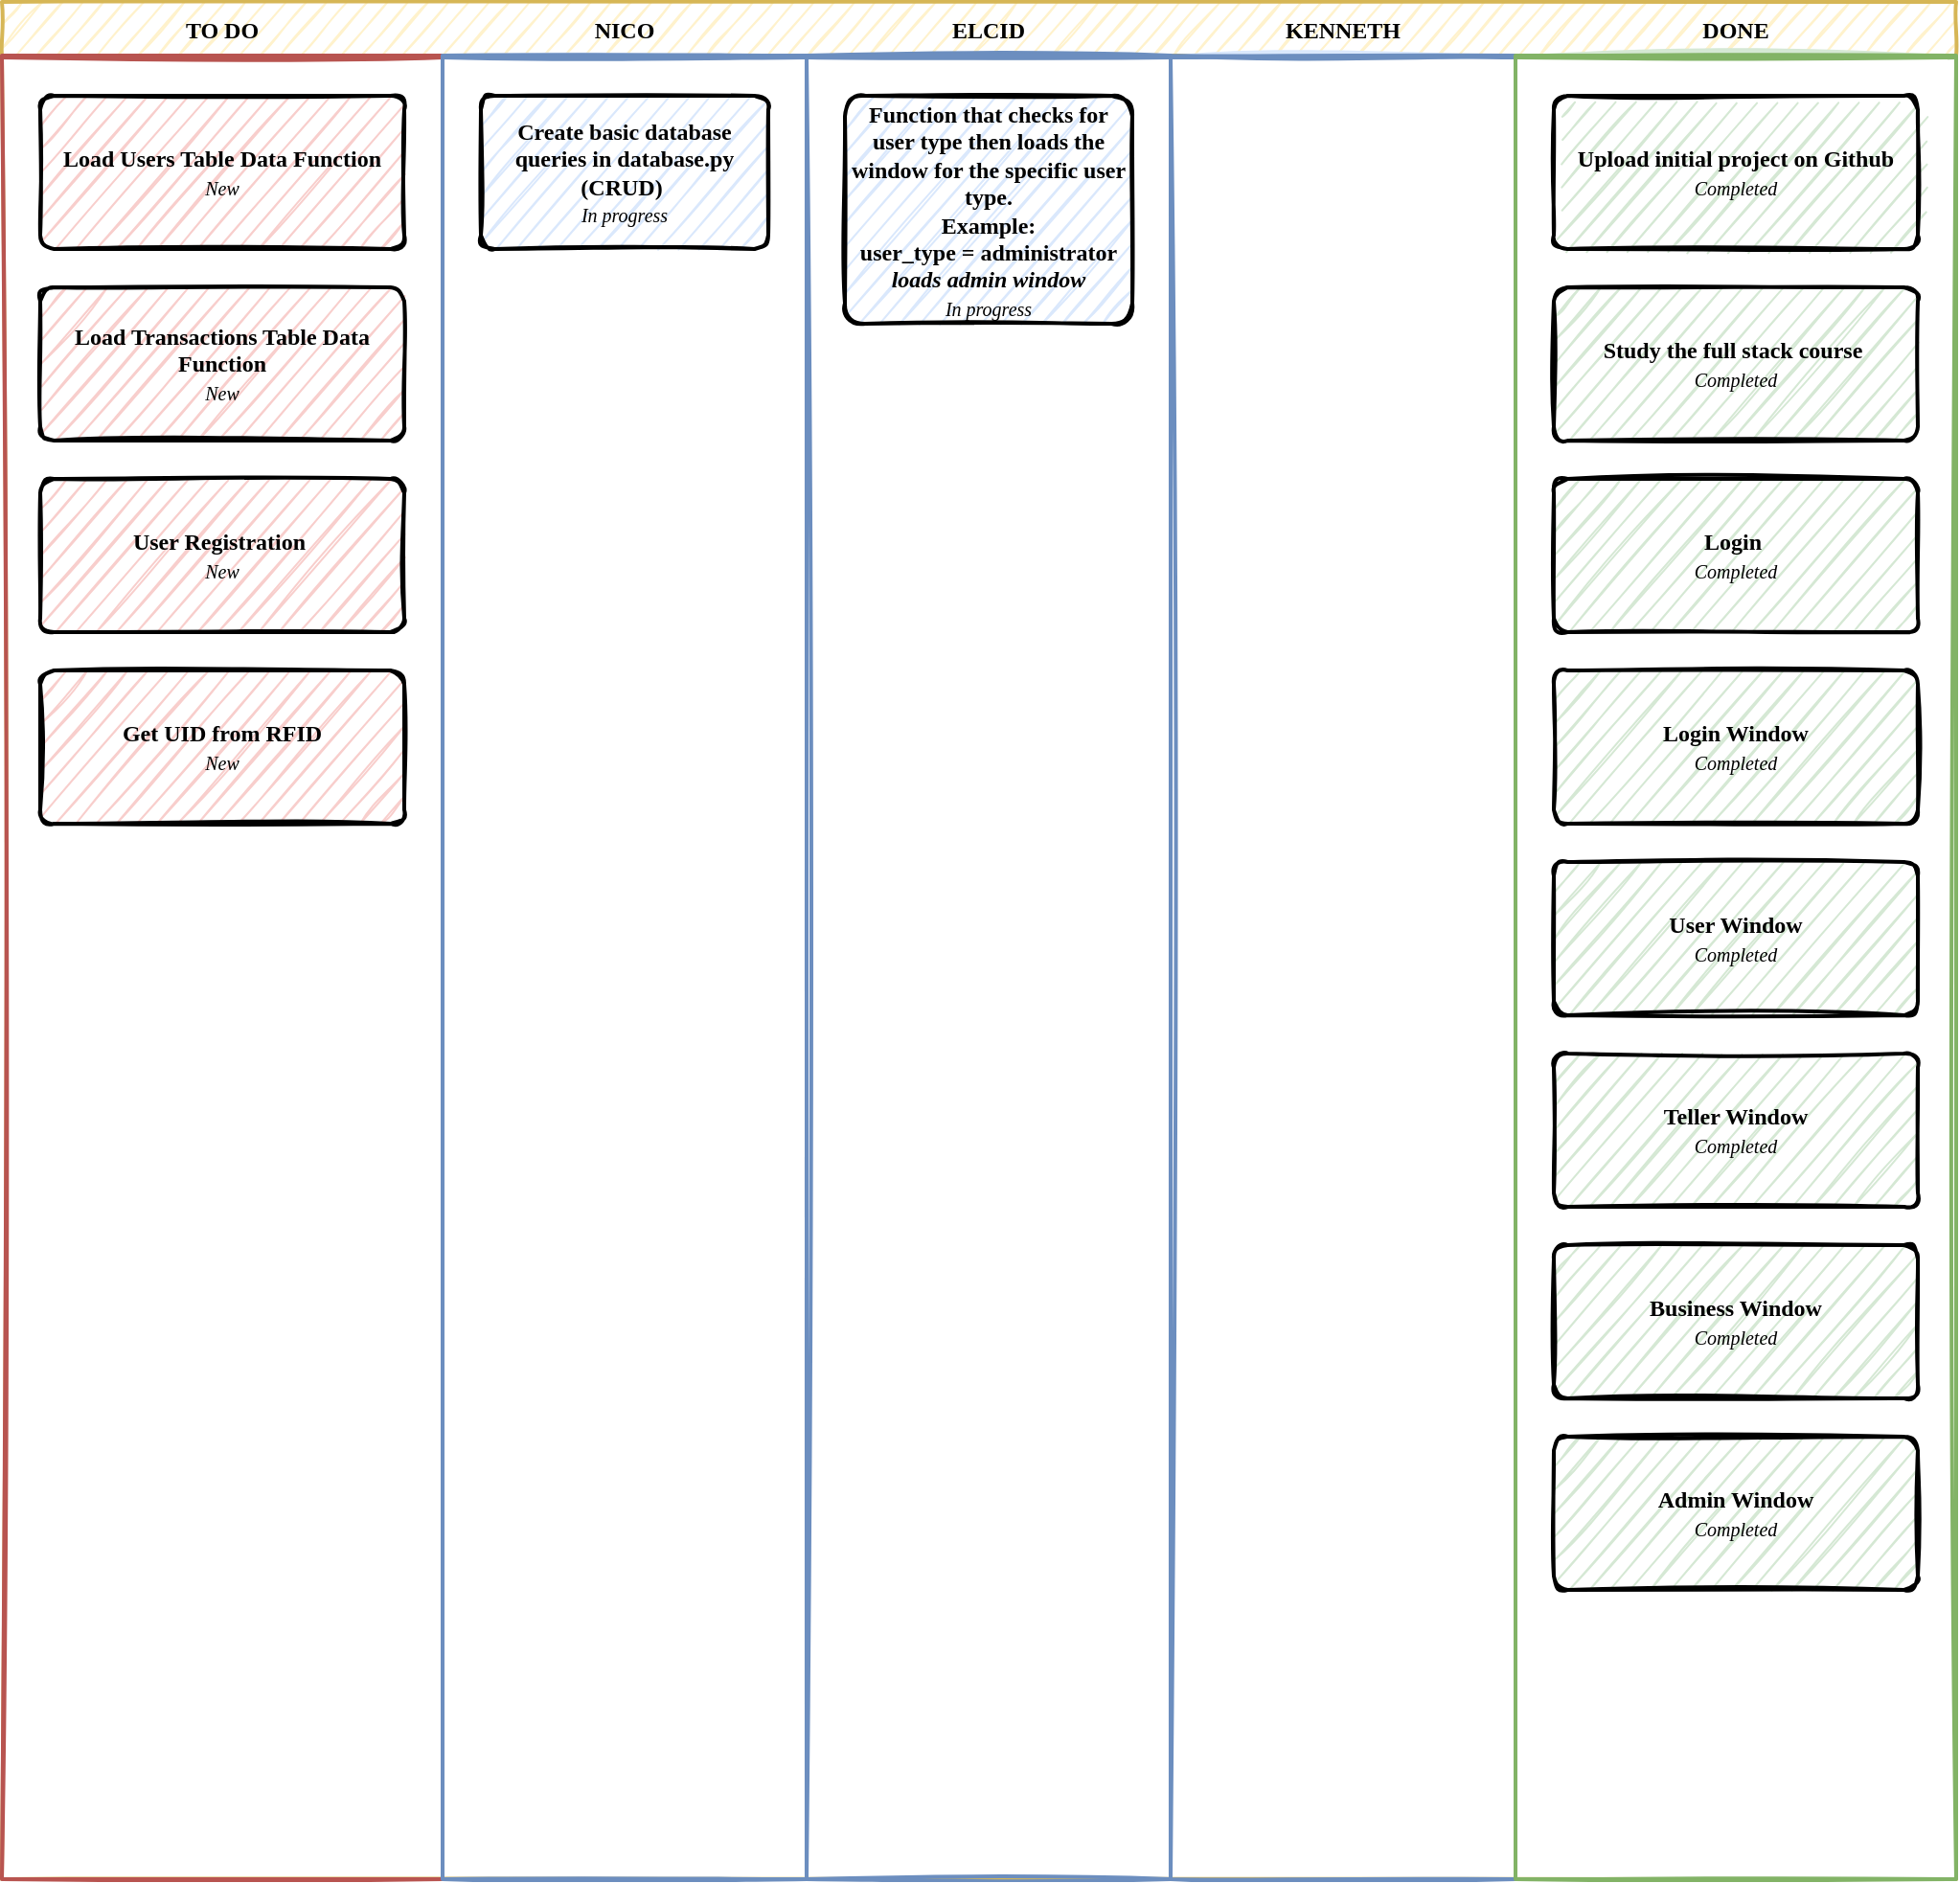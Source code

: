 <mxfile version="20.8.22" type="github" pages="14">
  <diagram id="YNhH0matYlgtwRMePpy-" name="Kanban">
    <mxGraphModel dx="1154" dy="556" grid="1" gridSize="10" guides="1" tooltips="1" connect="1" arrows="1" fold="1" page="1" pageScale="1" pageWidth="1040" pageHeight="1000" math="0" shadow="0">
      <root>
        <mxCell id="0" />
        <mxCell id="1" parent="0" />
        <mxCell id="sQsjrjN2aDBts0AqB7bt-1" value="" style="swimlane;fontStyle=2;childLayout=stackLayout;horizontal=1;startSize=28;horizontalStack=1;resizeParent=1;resizeParentMax=0;resizeLast=0;collapsible=0;marginBottom=0;swimlaneFillColor=none;fontFamily=Permanent Marker;fontSize=16;points=[];verticalAlign=top;stackBorder=0;resizable=1;strokeWidth=2;sketch=1;disableMultiStroke=1;fillColor=#fff2cc;strokeColor=#d6b656;shadow=0;" parent="1" vertex="1">
          <mxGeometry x="10" y="10" width="1020" height="980" as="geometry" />
        </mxCell>
        <object label="TO DO" status="New" id="sQsjrjN2aDBts0AqB7bt-2">
          <mxCell style="swimlane;strokeWidth=2;fontFamily=Permanent Marker;html=0;startSize=1;verticalAlign=bottom;spacingBottom=5;points=[];childLayout=stackLayout;stackBorder=20;stackSpacing=20;resizeLast=0;resizeParent=1;horizontalStack=0;collapsible=0;sketch=1;strokeColor=#b85450;fillStyle=solid;fillColor=#f8cecc;" parent="sQsjrjN2aDBts0AqB7bt-1" vertex="1">
            <mxGeometry y="28" width="230" height="952" as="geometry" />
          </mxCell>
        </object>
        <object label="Load Users Table Data Function&lt;br style=&quot;border-color: var(--border-color);&quot;&gt;&lt;span style=&quot;font-weight: normal&quot;&gt;&lt;i&gt;&lt;font style=&quot;font-size: 10px&quot;&gt;%status%&lt;/font&gt;&lt;/i&gt;&lt;/span&gt;" placeholders="1" id="A4bzXRDnEpqqfuXnQtNc-39">
          <mxCell style="whiteSpace=wrap;html=1;strokeWidth=2;fillColor=swimlane;fontStyle=1;spacingTop=0;rounded=1;arcSize=9;points=[];sketch=1;fontFamily=Permanent Marker;hachureGap=8;fillWeight=1;" parent="sQsjrjN2aDBts0AqB7bt-2" vertex="1">
            <mxGeometry x="20" y="21" width="190" height="80" as="geometry" />
          </mxCell>
        </object>
        <object label="Load Transactions Table Data Function&lt;br style=&quot;border-color: var(--border-color);&quot;&gt;&lt;span style=&quot;font-weight: normal&quot;&gt;&lt;i&gt;&lt;font style=&quot;font-size: 10px&quot;&gt;%status%&lt;/font&gt;&lt;/i&gt;&lt;/span&gt;" placeholders="1" id="sQsjrjN2aDBts0AqB7bt-14">
          <mxCell style="whiteSpace=wrap;html=1;strokeWidth=2;fillColor=swimlane;fontStyle=1;spacingTop=0;rounded=1;arcSize=9;points=[];sketch=1;fontFamily=Permanent Marker;hachureGap=8;fillWeight=1;" parent="sQsjrjN2aDBts0AqB7bt-2" vertex="1">
            <mxGeometry x="20" y="121" width="190" height="80" as="geometry" />
          </mxCell>
        </object>
        <object label="User Registration&amp;nbsp;&lt;br style=&quot;border-color: var(--border-color);&quot;&gt;&lt;span style=&quot;font-weight: normal&quot;&gt;&lt;i&gt;&lt;font style=&quot;font-size: 10px&quot;&gt;%status%&lt;/font&gt;&lt;/i&gt;&lt;/span&gt;" placeholders="1" id="sQsjrjN2aDBts0AqB7bt-4">
          <mxCell style="whiteSpace=wrap;html=1;strokeWidth=2;fillColor=swimlane;fontStyle=1;spacingTop=0;rounded=1;arcSize=9;points=[];sketch=1;fontFamily=Permanent Marker;hachureGap=8;fillWeight=1;" parent="sQsjrjN2aDBts0AqB7bt-2" vertex="1">
            <mxGeometry x="20" y="221" width="190" height="80" as="geometry" />
          </mxCell>
        </object>
        <object label="Get UID from RFID&lt;br style=&quot;border-color: var(--border-color);&quot;&gt;&lt;span style=&quot;font-weight: normal&quot;&gt;&lt;i&gt;&lt;font style=&quot;font-size: 10px&quot;&gt;%status%&lt;/font&gt;&lt;/i&gt;&lt;/span&gt;" placeholders="1" id="A4bzXRDnEpqqfuXnQtNc-38">
          <mxCell style="whiteSpace=wrap;html=1;strokeWidth=2;fillColor=swimlane;fontStyle=1;spacingTop=0;rounded=1;arcSize=9;points=[];sketch=1;fontFamily=Permanent Marker;hachureGap=8;fillWeight=1;" parent="sQsjrjN2aDBts0AqB7bt-2" vertex="1">
            <mxGeometry x="20" y="321" width="190" height="80" as="geometry" />
          </mxCell>
        </object>
        <object label="NICO" status="In progress" id="sQsjrjN2aDBts0AqB7bt-6">
          <mxCell style="swimlane;strokeWidth=2;fontFamily=Permanent Marker;html=0;startSize=1;verticalAlign=bottom;spacingBottom=5;points=[];childLayout=stackLayout;stackBorder=20;stackSpacing=20;resizeLast=0;resizeParent=1;horizontalStack=0;collapsible=0;sketch=1;strokeColor=#6c8ebf;fillStyle=solid;fillColor=#dae8fc;" parent="sQsjrjN2aDBts0AqB7bt-1" vertex="1">
            <mxGeometry x="230" y="28" width="190" height="952" as="geometry" />
          </mxCell>
        </object>
        <object label="Create basic database queries in database.py (CRUD)&amp;nbsp;&lt;br style=&quot;border-color: var(--border-color);&quot;&gt;&lt;span style=&quot;font-weight: normal&quot;&gt;&lt;i&gt;&lt;font style=&quot;font-size: 10px&quot;&gt;%status%&lt;/font&gt;&lt;/i&gt;&lt;/span&gt;" placeholders="1" id="A4bzXRDnEpqqfuXnQtNc-2">
          <mxCell style="whiteSpace=wrap;html=1;strokeWidth=2;fillColor=swimlane;fontStyle=1;spacingTop=0;rounded=1;arcSize=9;points=[];sketch=1;fontFamily=Permanent Marker;hachureGap=8;fillWeight=1;" parent="sQsjrjN2aDBts0AqB7bt-6" vertex="1">
            <mxGeometry x="20" y="21" width="150" height="80" as="geometry" />
          </mxCell>
        </object>
        <object label="ELCID" status="In progress" id="A4bzXRDnEpqqfuXnQtNc-5">
          <mxCell style="swimlane;strokeWidth=2;fontFamily=Permanent Marker;html=0;startSize=1;verticalAlign=bottom;spacingBottom=5;points=[];childLayout=stackLayout;stackBorder=20;stackSpacing=20;resizeLast=0;resizeParent=1;horizontalStack=0;collapsible=0;sketch=1;strokeColor=#6c8ebf;fillStyle=solid;fillColor=#dae8fc;" parent="sQsjrjN2aDBts0AqB7bt-1" vertex="1">
            <mxGeometry x="420" y="28" width="190" height="952" as="geometry" />
          </mxCell>
        </object>
        <object label="Function that checks for user type then loads the window for the specific user type.&lt;br&gt;Example: &lt;br&gt;user_type = administrator&lt;br&gt;&lt;i&gt;loads admin window&lt;/i&gt;&lt;br style=&quot;border-color: var(--border-color);&quot;&gt;&lt;span style=&quot;font-weight: normal&quot;&gt;&lt;i&gt;&lt;font style=&quot;font-size: 10px&quot;&gt;%status%&lt;/font&gt;&lt;/i&gt;&lt;/span&gt;" placeholders="1" id="A4bzXRDnEpqqfuXnQtNc-1">
          <mxCell style="whiteSpace=wrap;html=1;strokeWidth=2;fillColor=swimlane;fontStyle=1;spacingTop=0;rounded=1;arcSize=9;points=[];sketch=1;fontFamily=Permanent Marker;hachureGap=8;fillWeight=1;" parent="A4bzXRDnEpqqfuXnQtNc-5" vertex="1">
            <mxGeometry x="20" y="21" width="150" height="119" as="geometry" />
          </mxCell>
        </object>
        <object label="KENNETH" status="In progress" id="A4bzXRDnEpqqfuXnQtNc-31">
          <mxCell style="swimlane;strokeWidth=2;fontFamily=Permanent Marker;html=0;startSize=1;verticalAlign=bottom;spacingBottom=5;points=[];childLayout=stackLayout;stackBorder=20;stackSpacing=20;resizeLast=0;resizeParent=1;horizontalStack=0;collapsible=0;sketch=1;strokeColor=#6c8ebf;fillStyle=solid;fillColor=#dae8fc;glass=0;rounded=0;shadow=0;" parent="sQsjrjN2aDBts0AqB7bt-1" vertex="1">
            <mxGeometry x="610" y="28" width="180" height="952" as="geometry" />
          </mxCell>
        </object>
        <object label="DONE" status="Completed" id="sQsjrjN2aDBts0AqB7bt-9">
          <mxCell style="swimlane;strokeWidth=2;fontFamily=Permanent Marker;html=0;startSize=1;verticalAlign=bottom;spacingBottom=5;points=[];childLayout=stackLayout;stackBorder=20;stackSpacing=20;resizeLast=0;resizeParent=1;horizontalStack=0;collapsible=0;sketch=1;strokeColor=#82b366;fillStyle=solid;fillColor=#d5e8d4;" parent="sQsjrjN2aDBts0AqB7bt-1" vertex="1">
            <mxGeometry x="790" y="28" width="230" height="952" as="geometry" />
          </mxCell>
        </object>
        <object label="Upload initial project on Github&lt;br style=&quot;border-color: var(--border-color);&quot;&gt;&lt;span style=&quot;font-weight: normal&quot;&gt;&lt;i&gt;&lt;font style=&quot;font-size: 10px&quot;&gt;%status%&lt;/font&gt;&lt;/i&gt;&lt;/span&gt;" placeholders="1" id="sQsjrjN2aDBts0AqB7bt-10">
          <mxCell style="whiteSpace=wrap;html=1;strokeWidth=2;fillColor=swimlane;fontStyle=1;spacingTop=0;rounded=1;arcSize=9;points=[];sketch=1;fontFamily=Permanent Marker;hachureGap=8;fillWeight=1;" parent="sQsjrjN2aDBts0AqB7bt-9" vertex="1">
            <mxGeometry x="20" y="21" width="190" height="80" as="geometry" />
          </mxCell>
        </object>
        <object label="Study the full stack course&amp;nbsp;&lt;br style=&quot;border-color: var(--border-color);&quot;&gt;&lt;span style=&quot;font-weight: normal&quot;&gt;&lt;i&gt;&lt;font style=&quot;font-size: 10px&quot;&gt;%status%&lt;/font&gt;&lt;/i&gt;&lt;/span&gt;" placeholders="1" id="sQsjrjN2aDBts0AqB7bt-7">
          <mxCell style="whiteSpace=wrap;html=1;strokeWidth=2;fillColor=swimlane;fontStyle=1;spacingTop=0;rounded=1;arcSize=9;points=[];sketch=1;fontFamily=Permanent Marker;hachureGap=8;fillWeight=1;" parent="sQsjrjN2aDBts0AqB7bt-9" vertex="1">
            <mxGeometry x="20" y="121" width="190" height="80" as="geometry" />
          </mxCell>
        </object>
        <object label="Login&amp;nbsp;&lt;br style=&quot;border-color: var(--border-color);&quot;&gt;&lt;span style=&quot;font-weight: normal;&quot;&gt;&lt;i&gt;&lt;font style=&quot;font-size: 10px&quot;&gt;%status%&lt;/font&gt;&lt;/i&gt;&lt;/span&gt;" placeholders="1" id="sQsjrjN2aDBts0AqB7bt-3">
          <mxCell style="whiteSpace=wrap;html=1;strokeWidth=2;fillColor=swimlane;fontStyle=1;spacingTop=0;rounded=1;arcSize=9;points=[];sketch=1;fontFamily=Permanent Marker;hachureGap=8;fillWeight=1;" parent="sQsjrjN2aDBts0AqB7bt-9" vertex="1">
            <mxGeometry x="20" y="221" width="190" height="80" as="geometry" />
          </mxCell>
        </object>
        <object label="Login Window&lt;br style=&quot;border-color: var(--border-color);&quot;&gt;&lt;span style=&quot;font-weight: normal;&quot;&gt;&lt;i&gt;&lt;font style=&quot;font-size: 10px&quot;&gt;%status%&lt;/font&gt;&lt;/i&gt;&lt;/span&gt;" placeholders="1" id="C-Gqak-4U_bp7HljnxZR-1">
          <mxCell style="whiteSpace=wrap;html=1;strokeWidth=2;fillColor=swimlane;fontStyle=1;spacingTop=0;rounded=1;arcSize=9;points=[];sketch=1;fontFamily=Permanent Marker;hachureGap=8;fillWeight=1;" vertex="1" parent="sQsjrjN2aDBts0AqB7bt-9">
            <mxGeometry x="20" y="321" width="190" height="80" as="geometry" />
          </mxCell>
        </object>
        <object label="User Window&lt;br style=&quot;border-color: var(--border-color);&quot;&gt;&lt;span style=&quot;font-weight: normal;&quot;&gt;&lt;i&gt;&lt;font style=&quot;font-size: 10px&quot;&gt;%status%&lt;/font&gt;&lt;/i&gt;&lt;/span&gt;" placeholders="1" id="C-Gqak-4U_bp7HljnxZR-2">
          <mxCell style="whiteSpace=wrap;html=1;strokeWidth=2;fillColor=swimlane;fontStyle=1;spacingTop=0;rounded=1;arcSize=9;points=[];sketch=1;fontFamily=Permanent Marker;hachureGap=8;fillWeight=1;" vertex="1" parent="sQsjrjN2aDBts0AqB7bt-9">
            <mxGeometry x="20" y="421" width="190" height="80" as="geometry" />
          </mxCell>
        </object>
        <object label="Teller Window&lt;br style=&quot;border-color: var(--border-color);&quot;&gt;&lt;span style=&quot;font-weight: normal;&quot;&gt;&lt;i&gt;&lt;font style=&quot;font-size: 10px&quot;&gt;%status%&lt;/font&gt;&lt;/i&gt;&lt;/span&gt;" placeholders="1" id="C-Gqak-4U_bp7HljnxZR-3">
          <mxCell style="whiteSpace=wrap;html=1;strokeWidth=2;fillColor=swimlane;fontStyle=1;spacingTop=0;rounded=1;arcSize=9;points=[];sketch=1;fontFamily=Permanent Marker;hachureGap=8;fillWeight=1;" vertex="1" parent="sQsjrjN2aDBts0AqB7bt-9">
            <mxGeometry x="20" y="521" width="190" height="80" as="geometry" />
          </mxCell>
        </object>
        <object label="Business Window&lt;br style=&quot;border-color: var(--border-color);&quot;&gt;&lt;span style=&quot;font-weight: normal;&quot;&gt;&lt;i&gt;&lt;font style=&quot;font-size: 10px&quot;&gt;%status%&lt;/font&gt;&lt;/i&gt;&lt;/span&gt;" placeholders="1" id="C-Gqak-4U_bp7HljnxZR-4">
          <mxCell style="whiteSpace=wrap;html=1;strokeWidth=2;fillColor=swimlane;fontStyle=1;spacingTop=0;rounded=1;arcSize=9;points=[];sketch=1;fontFamily=Permanent Marker;hachureGap=8;fillWeight=1;" vertex="1" parent="sQsjrjN2aDBts0AqB7bt-9">
            <mxGeometry x="20" y="621" width="190" height="80" as="geometry" />
          </mxCell>
        </object>
        <object label="Admin Window&lt;br style=&quot;border-color: var(--border-color);&quot;&gt;&lt;span style=&quot;font-weight: normal;&quot;&gt;&lt;i&gt;&lt;font style=&quot;font-size: 10px&quot;&gt;%status%&lt;/font&gt;&lt;/i&gt;&lt;/span&gt;" placeholders="1" id="C-Gqak-4U_bp7HljnxZR-5">
          <mxCell style="whiteSpace=wrap;html=1;strokeWidth=2;fillColor=swimlane;fontStyle=1;spacingTop=0;rounded=1;arcSize=9;points=[];sketch=1;fontFamily=Permanent Marker;hachureGap=8;fillWeight=1;" vertex="1" parent="sQsjrjN2aDBts0AqB7bt-9">
            <mxGeometry x="20" y="721" width="190" height="80" as="geometry" />
          </mxCell>
        </object>
      </root>
    </mxGraphModel>
  </diagram>
  <diagram id="hCtM9y0RMGifUUl_RX75" name="Application Flow">
    <mxGraphModel dx="1434" dy="806" grid="1" gridSize="10" guides="1" tooltips="1" connect="1" arrows="1" fold="1" page="1" pageScale="1" pageWidth="850" pageHeight="1100" math="0" shadow="0">
      <root>
        <mxCell id="0" />
        <mxCell id="1" parent="0" />
        <mxCell id="rCt0cQx2AFqA7m24ibWl-3" value="" style="edgeStyle=orthogonalEdgeStyle;rounded=0;orthogonalLoop=1;jettySize=auto;html=1;" parent="1" source="rCt0cQx2AFqA7m24ibWl-1" target="rCt0cQx2AFqA7m24ibWl-4" edge="1">
          <mxGeometry relative="1" as="geometry">
            <mxPoint x="425" y="135" as="targetPoint" />
          </mxGeometry>
        </mxCell>
        <mxCell id="rCt0cQx2AFqA7m24ibWl-1" value="Start" style="html=1;dashed=0;whitespace=wrap;shape=mxgraph.dfd.start" parent="1" vertex="1">
          <mxGeometry x="385" y="40" width="80" height="30" as="geometry" />
        </mxCell>
        <mxCell id="rCt0cQx2AFqA7m24ibWl-8" value="" style="edgeStyle=orthogonalEdgeStyle;rounded=0;orthogonalLoop=1;jettySize=auto;html=1;" parent="1" source="rCt0cQx2AFqA7m24ibWl-4" target="rCt0cQx2AFqA7m24ibWl-7" edge="1">
          <mxGeometry relative="1" as="geometry" />
        </mxCell>
        <mxCell id="rCt0cQx2AFqA7m24ibWl-4" value="Login" style="html=1;strokeWidth=2;shape=manualInput;whiteSpace=wrap;rounded=1;size=26;arcSize=11;" parent="1" vertex="1">
          <mxGeometry x="375" y="120" width="100" height="60" as="geometry" />
        </mxCell>
        <mxCell id="rCt0cQx2AFqA7m24ibWl-10" value="" style="edgeStyle=orthogonalEdgeStyle;rounded=0;orthogonalLoop=1;jettySize=auto;html=1;sketch=0;" parent="1" source="rCt0cQx2AFqA7m24ibWl-7" target="rCt0cQx2AFqA7m24ibWl-9" edge="1">
          <mxGeometry relative="1" as="geometry" />
        </mxCell>
        <mxCell id="rCt0cQx2AFqA7m24ibWl-12" style="edgeStyle=orthogonalEdgeStyle;rounded=0;sketch=0;orthogonalLoop=1;jettySize=auto;html=1;" parent="1" source="rCt0cQx2AFqA7m24ibWl-7" target="rCt0cQx2AFqA7m24ibWl-11" edge="1">
          <mxGeometry relative="1" as="geometry" />
        </mxCell>
        <mxCell id="rCt0cQx2AFqA7m24ibWl-14" value="" style="edgeStyle=orthogonalEdgeStyle;rounded=0;sketch=0;orthogonalLoop=1;jettySize=auto;html=1;" parent="1" source="rCt0cQx2AFqA7m24ibWl-7" target="rCt0cQx2AFqA7m24ibWl-13" edge="1">
          <mxGeometry relative="1" as="geometry" />
        </mxCell>
        <mxCell id="rCt0cQx2AFqA7m24ibWl-16" value="" style="edgeStyle=orthogonalEdgeStyle;rounded=0;sketch=0;orthogonalLoop=1;jettySize=auto;html=1;" parent="1" source="rCt0cQx2AFqA7m24ibWl-7" target="rCt0cQx2AFqA7m24ibWl-15" edge="1">
          <mxGeometry relative="1" as="geometry" />
        </mxCell>
        <mxCell id="rCt0cQx2AFqA7m24ibWl-7" value="Which userType does the user belong to" style="whiteSpace=wrap;html=1;strokeWidth=2;rounded=1;arcSize=11;" parent="1" vertex="1">
          <mxGeometry x="365" y="260" width="120" height="60" as="geometry" />
        </mxCell>
        <mxCell id="rCt0cQx2AFqA7m24ibWl-18" value="" style="edgeStyle=orthogonalEdgeStyle;rounded=0;sketch=0;orthogonalLoop=1;jettySize=auto;html=1;" parent="1" source="rCt0cQx2AFqA7m24ibWl-9" target="rCt0cQx2AFqA7m24ibWl-17" edge="1">
          <mxGeometry relative="1" as="geometry">
            <Array as="points">
              <mxPoint x="170" y="430" />
            </Array>
          </mxGeometry>
        </mxCell>
        <mxCell id="rCt0cQx2AFqA7m24ibWl-9" value="User" style="rhombus;whiteSpace=wrap;html=1;strokeWidth=2;rounded=1;arcSize=11;" parent="1" vertex="1">
          <mxGeometry x="230" y="390" width="80" height="80" as="geometry" />
        </mxCell>
        <mxCell id="rCt0cQx2AFqA7m24ibWl-28" style="edgeStyle=orthogonalEdgeStyle;rounded=0;sketch=0;orthogonalLoop=1;jettySize=auto;html=1;" parent="1" source="rCt0cQx2AFqA7m24ibWl-11" target="rCt0cQx2AFqA7m24ibWl-27" edge="1">
          <mxGeometry relative="1" as="geometry" />
        </mxCell>
        <mxCell id="rCt0cQx2AFqA7m24ibWl-11" value="Teller" style="rhombus;whiteSpace=wrap;html=1;strokeWidth=2;rounded=1;arcSize=11;" parent="1" vertex="1">
          <mxGeometry x="385" y="390" width="80" height="80" as="geometry" />
        </mxCell>
        <mxCell id="xAtRO2zCqhHwcdbKaXVL-2" value="" style="edgeStyle=orthogonalEdgeStyle;rounded=0;sketch=0;orthogonalLoop=1;jettySize=auto;html=1;" parent="1" source="rCt0cQx2AFqA7m24ibWl-13" target="xAtRO2zCqhHwcdbKaXVL-1" edge="1">
          <mxGeometry relative="1" as="geometry" />
        </mxCell>
        <mxCell id="rCt0cQx2AFqA7m24ibWl-13" value="Business" style="rhombus;whiteSpace=wrap;html=1;strokeWidth=2;rounded=1;arcSize=11;" parent="1" vertex="1">
          <mxGeometry x="540" y="390" width="80" height="80" as="geometry" />
        </mxCell>
        <mxCell id="xAtRO2zCqhHwcdbKaXVL-7" value="" style="edgeStyle=orthogonalEdgeStyle;rounded=0;sketch=0;orthogonalLoop=1;jettySize=auto;html=1;" parent="1" source="rCt0cQx2AFqA7m24ibWl-15" target="xAtRO2zCqhHwcdbKaXVL-6" edge="1">
          <mxGeometry relative="1" as="geometry" />
        </mxCell>
        <mxCell id="rCt0cQx2AFqA7m24ibWl-15" value="Administrator" style="rhombus;whiteSpace=wrap;html=1;strokeWidth=2;rounded=1;arcSize=11;" parent="1" vertex="1">
          <mxGeometry x="700" y="390" width="80" height="80" as="geometry" />
        </mxCell>
        <mxCell id="rCt0cQx2AFqA7m24ibWl-23" value="" style="edgeStyle=orthogonalEdgeStyle;rounded=0;sketch=0;orthogonalLoop=1;jettySize=auto;html=1;" parent="1" source="rCt0cQx2AFqA7m24ibWl-17" target="rCt0cQx2AFqA7m24ibWl-22" edge="1">
          <mxGeometry relative="1" as="geometry" />
        </mxCell>
        <mxCell id="rCt0cQx2AFqA7m24ibWl-24" style="edgeStyle=orthogonalEdgeStyle;rounded=0;sketch=0;orthogonalLoop=1;jettySize=auto;html=1;" parent="1" source="rCt0cQx2AFqA7m24ibWl-17" target="rCt0cQx2AFqA7m24ibWl-21" edge="1">
          <mxGeometry relative="1" as="geometry" />
        </mxCell>
        <mxCell id="rCt0cQx2AFqA7m24ibWl-26" value="" style="edgeStyle=orthogonalEdgeStyle;rounded=0;sketch=0;orthogonalLoop=1;jettySize=auto;html=1;" parent="1" source="rCt0cQx2AFqA7m24ibWl-17" target="rCt0cQx2AFqA7m24ibWl-25" edge="1">
          <mxGeometry relative="1" as="geometry" />
        </mxCell>
        <mxCell id="rCt0cQx2AFqA7m24ibWl-17" value="Options" style="whiteSpace=wrap;html=1;strokeWidth=2;rounded=1;arcSize=11;" parent="1" vertex="1">
          <mxGeometry x="110" y="480" width="120" height="60" as="geometry" />
        </mxCell>
        <mxCell id="rCt0cQx2AFqA7m24ibWl-21" value="See Balance" style="rhombus;whiteSpace=wrap;html=1;strokeWidth=2;rounded=1;arcSize=11;" parent="1" vertex="1">
          <mxGeometry x="230" y="610" width="80" height="80" as="geometry" />
        </mxCell>
        <mxCell id="rCt0cQx2AFqA7m24ibWl-22" value="Change OTP" style="rhombus;whiteSpace=wrap;html=1;strokeWidth=2;rounded=1;arcSize=11;" parent="1" vertex="1">
          <mxGeometry x="130" y="610" width="80" height="80" as="geometry" />
        </mxCell>
        <mxCell id="rCt0cQx2AFqA7m24ibWl-25" value="See History" style="rhombus;whiteSpace=wrap;html=1;strokeWidth=2;rounded=1;arcSize=11;" parent="1" vertex="1">
          <mxGeometry x="30" y="610" width="80" height="80" as="geometry" />
        </mxCell>
        <mxCell id="rCt0cQx2AFqA7m24ibWl-32" value="" style="edgeStyle=orthogonalEdgeStyle;rounded=0;sketch=0;orthogonalLoop=1;jettySize=auto;html=1;" parent="1" source="rCt0cQx2AFqA7m24ibWl-27" target="rCt0cQx2AFqA7m24ibWl-31" edge="1">
          <mxGeometry relative="1" as="geometry" />
        </mxCell>
        <mxCell id="DujOj_HBmxYpjLz2AVT0-4" value="" style="edgeStyle=orthogonalEdgeStyle;rounded=0;sketch=0;orthogonalLoop=1;jettySize=auto;html=1;" parent="1" source="rCt0cQx2AFqA7m24ibWl-27" target="DujOj_HBmxYpjLz2AVT0-3" edge="1">
          <mxGeometry relative="1" as="geometry" />
        </mxCell>
        <mxCell id="rCt0cQx2AFqA7m24ibWl-27" value="Options" style="whiteSpace=wrap;html=1;strokeWidth=2;rounded=1;arcSize=11;" parent="1" vertex="1">
          <mxGeometry x="365" y="480" width="120" height="60" as="geometry" />
        </mxCell>
        <UserObject label="Deposit" link="data:page/id,KycTivLKhUA2HDrQFwje" id="rCt0cQx2AFqA7m24ibWl-31">
          <mxCell style="rhombus;whiteSpace=wrap;html=1;strokeWidth=2;rounded=1;arcSize=11;" parent="1" vertex="1">
            <mxGeometry x="325" y="610" width="80" height="80" as="geometry" />
          </mxCell>
        </UserObject>
        <UserObject label="Withdraw" link="data:page/id,Xti1-zlDYNrMRii6McsF" id="DujOj_HBmxYpjLz2AVT0-3">
          <mxCell style="rhombus;whiteSpace=wrap;html=1;strokeWidth=2;rounded=1;arcSize=11;" parent="1" vertex="1">
            <mxGeometry x="445" y="610" width="80" height="80" as="geometry" />
          </mxCell>
        </UserObject>
        <mxCell id="xAtRO2zCqhHwcdbKaXVL-4" value="" style="edgeStyle=orthogonalEdgeStyle;rounded=0;sketch=0;orthogonalLoop=1;jettySize=auto;html=1;" parent="1" source="xAtRO2zCqhHwcdbKaXVL-1" target="xAtRO2zCqhHwcdbKaXVL-3" edge="1">
          <mxGeometry relative="1" as="geometry" />
        </mxCell>
        <mxCell id="xAtRO2zCqhHwcdbKaXVL-1" value="Options" style="whiteSpace=wrap;html=1;strokeWidth=2;rounded=1;arcSize=11;" parent="1" vertex="1">
          <mxGeometry x="520" y="480" width="120" height="60" as="geometry" />
        </mxCell>
        <UserObject label="Charge" link="data:page/id,6a731a19-8d31-9384-78a2-239565b7b9f0" id="xAtRO2zCqhHwcdbKaXVL-3">
          <mxCell style="rhombus;whiteSpace=wrap;html=1;strokeWidth=2;rounded=1;arcSize=11;" parent="1" vertex="1">
            <mxGeometry x="540" y="610" width="80" height="80" as="geometry" />
          </mxCell>
        </UserObject>
        <mxCell id="xAtRO2zCqhHwcdbKaXVL-11" value="" style="edgeStyle=orthogonalEdgeStyle;rounded=0;sketch=0;orthogonalLoop=1;jettySize=auto;html=1;" parent="1" source="xAtRO2zCqhHwcdbKaXVL-6" target="xAtRO2zCqhHwcdbKaXVL-10" edge="1">
          <mxGeometry relative="1" as="geometry" />
        </mxCell>
        <mxCell id="xAtRO2zCqhHwcdbKaXVL-13" value="" style="edgeStyle=orthogonalEdgeStyle;rounded=0;sketch=0;orthogonalLoop=1;jettySize=auto;html=1;" parent="1" source="xAtRO2zCqhHwcdbKaXVL-6" target="xAtRO2zCqhHwcdbKaXVL-12" edge="1">
          <mxGeometry relative="1" as="geometry" />
        </mxCell>
        <mxCell id="xAtRO2zCqhHwcdbKaXVL-6" value="Options" style="whiteSpace=wrap;html=1;strokeWidth=2;rounded=1;arcSize=11;" parent="1" vertex="1">
          <mxGeometry x="680" y="480" width="120" height="60" as="geometry" />
        </mxCell>
        <mxCell id="xAtRO2zCqhHwcdbKaXVL-10" value="Manage Users" style="rhombus;whiteSpace=wrap;html=1;strokeWidth=2;rounded=1;arcSize=11;" parent="1" vertex="1">
          <mxGeometry x="760" y="610" width="80" height="80" as="geometry" />
        </mxCell>
        <mxCell id="xAtRO2zCqhHwcdbKaXVL-12" value="See All&lt;br&gt;Transactions" style="rhombus;whiteSpace=wrap;html=1;strokeWidth=2;rounded=1;arcSize=11;" parent="1" vertex="1">
          <mxGeometry x="640" y="610" width="80" height="80" as="geometry" />
        </mxCell>
        <mxCell id="K4yRkiaUMuyDyAmElLu4-3" value="Yes" style="edgeStyle=orthogonalEdgeStyle;rounded=0;orthogonalLoop=1;jettySize=auto;html=1;" parent="1" source="K4yRkiaUMuyDyAmElLu4-1" target="K4yRkiaUMuyDyAmElLu4-2" edge="1">
          <mxGeometry relative="1" as="geometry" />
        </mxCell>
        <mxCell id="K4yRkiaUMuyDyAmElLu4-1" value="Did the operator &lt;br&gt;close the application&lt;br&gt;or&lt;br&gt;did 8 hours have passed since last logged in?" style="rhombus;whiteSpace=wrap;html=1;" parent="1" vertex="1">
          <mxGeometry x="100" y="20" width="160" height="130" as="geometry" />
        </mxCell>
        <mxCell id="K4yRkiaUMuyDyAmElLu4-2" value="End" style="html=1;dashed=0;whitespace=wrap;shape=mxgraph.dfd.start" parent="1" vertex="1">
          <mxGeometry x="140" y="220" width="80" height="30" as="geometry" />
        </mxCell>
      </root>
    </mxGraphModel>
  </diagram>
  <diagram id="KycTivLKhUA2HDrQFwje" name="Deposit Process">
    <mxGraphModel dx="1194" dy="741" grid="1" gridSize="10" guides="1" tooltips="1" connect="1" arrows="1" fold="1" page="1" pageScale="1" pageWidth="850" pageHeight="1100" math="0" shadow="0">
      <root>
        <mxCell id="0" />
        <mxCell id="1" parent="0" />
        <mxCell id="qZc_wyymIVVBSzODWp_0-1" value="" style="edgeStyle=orthogonalEdgeStyle;rounded=0;orthogonalLoop=1;jettySize=auto;html=1;" parent="1" source="qZc_wyymIVVBSzODWp_0-2" target="qZc_wyymIVVBSzODWp_0-14" edge="1">
          <mxGeometry relative="1" as="geometry" />
        </mxCell>
        <mxCell id="qZc_wyymIVVBSzODWp_0-2" value="Start" style="html=1;dashed=0;whitespace=wrap;shape=mxgraph.dfd.start" parent="1" vertex="1">
          <mxGeometry x="399.97" y="30" width="80" height="30" as="geometry" />
        </mxCell>
        <mxCell id="qZc_wyymIVVBSzODWp_0-3" value="No" style="edgeStyle=orthogonalEdgeStyle;rounded=0;orthogonalLoop=1;jettySize=auto;html=1;" parent="1" source="qZc_wyymIVVBSzODWp_0-5" target="qZc_wyymIVVBSzODWp_0-16" edge="1">
          <mxGeometry x="-0.669" relative="1" as="geometry">
            <mxPoint x="599.97" y="185" as="targetPoint" />
            <mxPoint as="offset" />
          </mxGeometry>
        </mxCell>
        <mxCell id="qZc_wyymIVVBSzODWp_0-4" value="Yes" style="edgeStyle=orthogonalEdgeStyle;rounded=0;orthogonalLoop=1;jettySize=auto;html=1;" parent="1" source="qZc_wyymIVVBSzODWp_0-5" target="qZc_wyymIVVBSzODWp_0-8" edge="1">
          <mxGeometry relative="1" as="geometry" />
        </mxCell>
        <mxCell id="nvsagZ-cFkjqRiD8pF1--2" style="edgeStyle=orthogonalEdgeStyle;rounded=0;orthogonalLoop=1;jettySize=auto;html=1;" parent="1" source="qZc_wyymIVVBSzODWp_0-5" target="nvsagZ-cFkjqRiD8pF1--1" edge="1">
          <mxGeometry relative="1" as="geometry">
            <Array as="points">
              <mxPoint x="550" y="410" />
              <mxPoint x="550" y="410" />
            </Array>
          </mxGeometry>
        </mxCell>
        <mxCell id="qZc_wyymIVVBSzODWp_0-5" value="Is card &lt;br&gt;registered on database?" style="strokeWidth=2;html=1;shape=mxgraph.flowchart.decision;whiteSpace=wrap;" parent="1" vertex="1">
          <mxGeometry x="379.97" y="345" width="120" height="85" as="geometry" />
        </mxCell>
        <mxCell id="qZc_wyymIVVBSzODWp_0-6" style="edgeStyle=orthogonalEdgeStyle;rounded=0;orthogonalLoop=1;jettySize=auto;html=1;" parent="1" source="qZc_wyymIVVBSzODWp_0-9" target="qZc_wyymIVVBSzODWp_0-5" edge="1">
          <mxGeometry relative="1" as="geometry">
            <mxPoint x="439.97" y="310" as="sourcePoint" />
          </mxGeometry>
        </mxCell>
        <mxCell id="qZc_wyymIVVBSzODWp_0-7" style="edgeStyle=orthogonalEdgeStyle;rounded=0;orthogonalLoop=1;jettySize=auto;html=1;" parent="1" source="qZc_wyymIVVBSzODWp_0-8" target="qZc_wyymIVVBSzODWp_0-11" edge="1">
          <mxGeometry relative="1" as="geometry" />
        </mxCell>
        <mxCell id="qZc_wyymIVVBSzODWp_0-8" value="Place card id to current_card_id" style="whiteSpace=wrap;html=1;strokeWidth=2;" parent="1" vertex="1">
          <mxGeometry x="379.97" y="500" width="120" height="60" as="geometry" />
        </mxCell>
        <mxCell id="qZc_wyymIVVBSzODWp_0-9" value="User taps card" style="html=1;strokeWidth=2;shape=manualInput;whiteSpace=wrap;rounded=1;size=26;arcSize=11;" parent="1" vertex="1">
          <mxGeometry x="389.97" y="240" width="100" height="60" as="geometry" />
        </mxCell>
        <mxCell id="qZc_wyymIVVBSzODWp_0-10" value="" style="edgeStyle=orthogonalEdgeStyle;rounded=0;orthogonalLoop=1;jettySize=auto;html=1;" parent="1" source="qZc_wyymIVVBSzODWp_0-11" target="qZc_wyymIVVBSzODWp_0-20" edge="1">
          <mxGeometry relative="1" as="geometry" />
        </mxCell>
        <mxCell id="qZc_wyymIVVBSzODWp_0-11" value="How much to be deposited to the ID" style="html=1;strokeWidth=2;shape=manualInput;whiteSpace=wrap;rounded=1;size=26;arcSize=11;" parent="1" vertex="1">
          <mxGeometry x="389.97" y="610" width="100" height="100" as="geometry" />
        </mxCell>
        <mxCell id="qZc_wyymIVVBSzODWp_0-12" value="" style="edgeStyle=orthogonalEdgeStyle;rounded=0;orthogonalLoop=1;jettySize=auto;html=1;" parent="1" source="qZc_wyymIVVBSzODWp_0-28" target="qZc_wyymIVVBSzODWp_0-16" edge="1">
          <mxGeometry relative="1" as="geometry">
            <mxPoint x="279.97" y="566.25" as="sourcePoint" />
          </mxGeometry>
        </mxCell>
        <mxCell id="qZc_wyymIVVBSzODWp_0-13" style="edgeStyle=orthogonalEdgeStyle;rounded=0;orthogonalLoop=1;jettySize=auto;html=1;" parent="1" source="qZc_wyymIVVBSzODWp_0-14" target="qZc_wyymIVVBSzODWp_0-9" edge="1">
          <mxGeometry relative="1" as="geometry" />
        </mxCell>
        <mxCell id="qZc_wyymIVVBSzODWp_0-14" value="Idle/Wait" style="whiteSpace=wrap;html=1;dashed=0;" parent="1" vertex="1">
          <mxGeometry x="379.97" y="125" width="120" height="60" as="geometry" />
        </mxCell>
        <mxCell id="qZc_wyymIVVBSzODWp_0-15" style="edgeStyle=orthogonalEdgeStyle;rounded=0;orthogonalLoop=1;jettySize=auto;html=1;" parent="1" source="qZc_wyymIVVBSzODWp_0-16" target="qZc_wyymIVVBSzODWp_0-14" edge="1">
          <mxGeometry relative="1" as="geometry">
            <Array as="points">
              <mxPoint x="279.97" y="155" />
            </Array>
          </mxGeometry>
        </mxCell>
        <mxCell id="qZc_wyymIVVBSzODWp_0-16" value="clear current_card_id and amount" style="whiteSpace=wrap;html=1;" parent="1" vertex="1">
          <mxGeometry x="219.97" y="125" width="120" height="60" as="geometry" />
        </mxCell>
        <mxCell id="qZc_wyymIVVBSzODWp_0-17" style="edgeStyle=orthogonalEdgeStyle;rounded=0;orthogonalLoop=1;jettySize=auto;html=1;" parent="1" source="qZc_wyymIVVBSzODWp_0-20" target="qZc_wyymIVVBSzODWp_0-11" edge="1">
          <mxGeometry relative="1" as="geometry">
            <Array as="points">
              <mxPoint x="589.97" y="810" />
              <mxPoint x="589.97" y="660" />
            </Array>
          </mxGeometry>
        </mxCell>
        <mxCell id="qZc_wyymIVVBSzODWp_0-18" value="No" style="edgeLabel;html=1;align=center;verticalAlign=middle;resizable=0;points=[];" parent="qZc_wyymIVVBSzODWp_0-17" vertex="1" connectable="0">
          <mxGeometry x="-0.684" y="3" relative="1" as="geometry">
            <mxPoint x="-11" y="3" as="offset" />
          </mxGeometry>
        </mxCell>
        <mxCell id="qZc_wyymIVVBSzODWp_0-19" value="Yes" style="edgeStyle=orthogonalEdgeStyle;rounded=0;orthogonalLoop=1;jettySize=auto;html=1;" parent="1" source="qZc_wyymIVVBSzODWp_0-20" target="qZc_wyymIVVBSzODWp_0-24" edge="1">
          <mxGeometry relative="1" as="geometry">
            <mxPoint x="439.97" y="1000" as="targetPoint" />
          </mxGeometry>
        </mxCell>
        <mxCell id="qZc_wyymIVVBSzODWp_0-20" value="Is the teller balance enough for the transaction?" style="rhombus;whiteSpace=wrap;html=1;strokeWidth=2;rounded=1;arcSize=11;" parent="1" vertex="1">
          <mxGeometry x="384.97" y="760" width="110" height="100" as="geometry" />
        </mxCell>
        <mxCell id="qZc_wyymIVVBSzODWp_0-21" style="edgeStyle=orthogonalEdgeStyle;rounded=0;orthogonalLoop=1;jettySize=auto;html=1;" parent="1" source="qZc_wyymIVVBSzODWp_0-24" target="qZc_wyymIVVBSzODWp_0-11" edge="1">
          <mxGeometry relative="1" as="geometry">
            <Array as="points">
              <mxPoint x="589.97" y="965" />
              <mxPoint x="589.97" y="660" />
            </Array>
          </mxGeometry>
        </mxCell>
        <mxCell id="qZc_wyymIVVBSzODWp_0-22" value="Cancel" style="edgeLabel;html=1;align=center;verticalAlign=middle;resizable=0;points=[];" parent="qZc_wyymIVVBSzODWp_0-21" vertex="1" connectable="0">
          <mxGeometry x="-0.733" y="1" relative="1" as="geometry">
            <mxPoint x="-17" y="1" as="offset" />
          </mxGeometry>
        </mxCell>
        <mxCell id="qZc_wyymIVVBSzODWp_0-23" value="Confirm" style="edgeStyle=orthogonalEdgeStyle;rounded=0;orthogonalLoop=1;jettySize=auto;html=1;" parent="1" source="qZc_wyymIVVBSzODWp_0-24" target="qZc_wyymIVVBSzODWp_0-26" edge="1">
          <mxGeometry relative="1" as="geometry" />
        </mxCell>
        <mxCell id="qZc_wyymIVVBSzODWp_0-24" value="Prompt the operator for confirmation" style="html=1;strokeWidth=2;shape=manualInput;whiteSpace=wrap;rounded=1;size=26;arcSize=11;" parent="1" vertex="1">
          <mxGeometry x="389.97" y="920" width="100" height="90" as="geometry" />
        </mxCell>
        <mxCell id="qZc_wyymIVVBSzODWp_0-25" style="edgeStyle=orthogonalEdgeStyle;rounded=0;orthogonalLoop=1;jettySize=auto;html=1;" parent="1" source="qZc_wyymIVVBSzODWp_0-26" target="qZc_wyymIVVBSzODWp_0-16" edge="1">
          <mxGeometry relative="1" as="geometry">
            <Array as="points">
              <mxPoint x="169.97" y="1135" />
              <mxPoint x="169.97" y="310" />
            </Array>
          </mxGeometry>
        </mxCell>
        <mxCell id="TmRsRVZtZihS6FmcOEFg-3" style="edgeStyle=orthogonalEdgeStyle;rounded=0;orthogonalLoop=1;jettySize=auto;html=1;" parent="1" source="qZc_wyymIVVBSzODWp_0-26" target="TmRsRVZtZihS6FmcOEFg-1" edge="1">
          <mxGeometry relative="1" as="geometry">
            <Array as="points">
              <mxPoint x="540" y="1120" />
              <mxPoint x="540" y="1120" />
            </Array>
          </mxGeometry>
        </mxCell>
        <mxCell id="qZc_wyymIVVBSzODWp_0-26" value="Transaction complete" style="whiteSpace=wrap;html=1;strokeWidth=2;rounded=1;arcSize=11;" parent="1" vertex="1">
          <mxGeometry x="379.97" y="1105" width="120" height="60" as="geometry" />
        </mxCell>
        <mxCell id="qZc_wyymIVVBSzODWp_0-27" value="" style="strokeWidth=2;html=1;shape=mxgraph.flowchart.annotation_2;align=left;labelPosition=right;pointerEvents=1;" parent="1" vertex="1">
          <mxGeometry x="339.97" y="280" width="50" height="700" as="geometry" />
        </mxCell>
        <mxCell id="qZc_wyymIVVBSzODWp_0-28" value="Did the operator press &quot;c&quot; to cancel the current transaction?" style="strokeWidth=2;html=1;shape=mxgraph.flowchart.decision;whiteSpace=wrap;" parent="1" vertex="1">
          <mxGeometry x="219.97" y="587.5" width="120" height="85" as="geometry" />
        </mxCell>
        <mxCell id="TmRsRVZtZihS6FmcOEFg-5" style="edgeStyle=orthogonalEdgeStyle;rounded=0;orthogonalLoop=1;jettySize=auto;html=1;" parent="1" source="nvsagZ-cFkjqRiD8pF1--1" target="qZc_wyymIVVBSzODWp_0-5" edge="1">
          <mxGeometry relative="1" as="geometry">
            <Array as="points">
              <mxPoint x="540" y="370" />
              <mxPoint x="540" y="370" />
            </Array>
          </mxGeometry>
        </mxCell>
        <mxCell id="nvsagZ-cFkjqRiD8pF1--1" value="User" style="strokeWidth=2;html=1;shape=mxgraph.flowchart.database;whiteSpace=wrap;" parent="1" vertex="1">
          <mxGeometry x="590" y="357.5" width="60" height="60" as="geometry" />
        </mxCell>
        <mxCell id="TmRsRVZtZihS6FmcOEFg-7" style="edgeStyle=orthogonalEdgeStyle;rounded=0;orthogonalLoop=1;jettySize=auto;html=1;" parent="1" source="TmRsRVZtZihS6FmcOEFg-1" target="qZc_wyymIVVBSzODWp_0-26" edge="1">
          <mxGeometry relative="1" as="geometry">
            <Array as="points">
              <mxPoint x="560" y="1150" />
              <mxPoint x="560" y="1150" />
            </Array>
          </mxGeometry>
        </mxCell>
        <mxCell id="TmRsRVZtZihS6FmcOEFg-1" value="Transaction" style="strokeWidth=2;html=1;shape=mxgraph.flowchart.database;whiteSpace=wrap;" parent="1" vertex="1">
          <mxGeometry x="579.97" y="1100" width="70.03" height="60" as="geometry" />
        </mxCell>
      </root>
    </mxGraphModel>
  </diagram>
  <diagram id="6a731a19-8d31-9384-78a2-239565b7b9f0" name="Charging Process">
    <mxGraphModel dx="1687" dy="948" grid="1" gridSize="10" guides="1" tooltips="1" connect="1" arrows="1" fold="1" page="1" pageScale="1" pageWidth="1169" pageHeight="827" background="none" math="0" shadow="0">
      <root>
        <mxCell id="0" />
        <mxCell id="1" parent="0" />
        <mxCell id="HPsjYcUWnoOo99uJpjyN-32" value="" style="edgeStyle=orthogonalEdgeStyle;rounded=0;orthogonalLoop=1;jettySize=auto;html=1;" parent="1" source="tvNCmk0iYPsiMGSgwvTy-55" target="HPsjYcUWnoOo99uJpjyN-31" edge="1">
          <mxGeometry relative="1" as="geometry" />
        </mxCell>
        <mxCell id="tvNCmk0iYPsiMGSgwvTy-55" value="Start" style="html=1;dashed=0;whitespace=wrap;shape=mxgraph.dfd.start" parent="1" vertex="1">
          <mxGeometry x="340" y="30" width="80" height="30" as="geometry" />
        </mxCell>
        <mxCell id="tBge6L44hxKh2gQSTph2-11" value="No" style="edgeStyle=orthogonalEdgeStyle;rounded=0;orthogonalLoop=1;jettySize=auto;html=1;" parent="1" source="tvNCmk0iYPsiMGSgwvTy-58" target="HPsjYcUWnoOo99uJpjyN-36" edge="1">
          <mxGeometry x="-0.669" relative="1" as="geometry">
            <mxPoint x="540" y="185" as="targetPoint" />
            <mxPoint as="offset" />
          </mxGeometry>
        </mxCell>
        <mxCell id="HPsjYcUWnoOo99uJpjyN-11" value="Yes" style="edgeStyle=orthogonalEdgeStyle;rounded=0;orthogonalLoop=1;jettySize=auto;html=1;" parent="1" source="tvNCmk0iYPsiMGSgwvTy-58" target="HPsjYcUWnoOo99uJpjyN-10" edge="1">
          <mxGeometry relative="1" as="geometry" />
        </mxCell>
        <mxCell id="tvNCmk0iYPsiMGSgwvTy-58" value="Is card &lt;br&gt;registered on database?" style="strokeWidth=2;html=1;shape=mxgraph.flowchart.decision;whiteSpace=wrap;" parent="1" vertex="1">
          <mxGeometry x="320" y="345" width="120" height="85" as="geometry" />
        </mxCell>
        <mxCell id="tBge6L44hxKh2gQSTph2-14" style="edgeStyle=orthogonalEdgeStyle;rounded=0;orthogonalLoop=1;jettySize=auto;html=1;" parent="1" source="HPsjYcUWnoOo99uJpjyN-16" target="tvNCmk0iYPsiMGSgwvTy-58" edge="1">
          <mxGeometry relative="1" as="geometry">
            <mxPoint x="380" y="310" as="sourcePoint" />
          </mxGeometry>
        </mxCell>
        <mxCell id="HPsjYcUWnoOo99uJpjyN-18" style="edgeStyle=orthogonalEdgeStyle;rounded=0;orthogonalLoop=1;jettySize=auto;html=1;" parent="1" source="HPsjYcUWnoOo99uJpjyN-10" target="HPsjYcUWnoOo99uJpjyN-17" edge="1">
          <mxGeometry relative="1" as="geometry" />
        </mxCell>
        <mxCell id="HPsjYcUWnoOo99uJpjyN-10" value="Place card id to current_card_id" style="whiteSpace=wrap;html=1;strokeWidth=2;" parent="1" vertex="1">
          <mxGeometry x="320" y="500" width="120" height="60" as="geometry" />
        </mxCell>
        <mxCell id="HPsjYcUWnoOo99uJpjyN-16" value="User taps card" style="html=1;strokeWidth=2;shape=manualInput;whiteSpace=wrap;rounded=1;size=26;arcSize=11;" parent="1" vertex="1">
          <mxGeometry x="330" y="240" width="100" height="60" as="geometry" />
        </mxCell>
        <mxCell id="HPsjYcUWnoOo99uJpjyN-42" value="" style="edgeStyle=orthogonalEdgeStyle;rounded=0;orthogonalLoop=1;jettySize=auto;html=1;" parent="1" source="HPsjYcUWnoOo99uJpjyN-17" target="HPsjYcUWnoOo99uJpjyN-41" edge="1">
          <mxGeometry relative="1" as="geometry" />
        </mxCell>
        <mxCell id="HPsjYcUWnoOo99uJpjyN-17" value="How much to be deducted from the card" style="html=1;strokeWidth=2;shape=manualInput;whiteSpace=wrap;rounded=1;size=26;arcSize=11;" parent="1" vertex="1">
          <mxGeometry x="330" y="610" width="100" height="100" as="geometry" />
        </mxCell>
        <mxCell id="HPsjYcUWnoOo99uJpjyN-37" value="" style="edgeStyle=orthogonalEdgeStyle;rounded=0;orthogonalLoop=1;jettySize=auto;html=1;" parent="1" source="HPsjYcUWnoOo99uJpjyN-60" target="HPsjYcUWnoOo99uJpjyN-36" edge="1">
          <mxGeometry relative="1" as="geometry">
            <mxPoint x="220" y="566.25" as="sourcePoint" />
          </mxGeometry>
        </mxCell>
        <mxCell id="HPsjYcUWnoOo99uJpjyN-34" style="edgeStyle=orthogonalEdgeStyle;rounded=0;orthogonalLoop=1;jettySize=auto;html=1;" parent="1" source="HPsjYcUWnoOo99uJpjyN-31" target="HPsjYcUWnoOo99uJpjyN-16" edge="1">
          <mxGeometry relative="1" as="geometry" />
        </mxCell>
        <mxCell id="HPsjYcUWnoOo99uJpjyN-31" value="Idle/Wait" style="whiteSpace=wrap;html=1;dashed=0;" parent="1" vertex="1">
          <mxGeometry x="320" y="125" width="120" height="60" as="geometry" />
        </mxCell>
        <mxCell id="HPsjYcUWnoOo99uJpjyN-38" style="edgeStyle=orthogonalEdgeStyle;rounded=0;orthogonalLoop=1;jettySize=auto;html=1;" parent="1" source="HPsjYcUWnoOo99uJpjyN-36" target="HPsjYcUWnoOo99uJpjyN-31" edge="1">
          <mxGeometry relative="1" as="geometry">
            <Array as="points">
              <mxPoint x="220" y="155" />
            </Array>
          </mxGeometry>
        </mxCell>
        <mxCell id="HPsjYcUWnoOo99uJpjyN-36" value="clear current_card_id and amount" style="whiteSpace=wrap;html=1;" parent="1" vertex="1">
          <mxGeometry x="160" y="125" width="120" height="60" as="geometry" />
        </mxCell>
        <mxCell id="HPsjYcUWnoOo99uJpjyN-43" style="edgeStyle=orthogonalEdgeStyle;rounded=0;orthogonalLoop=1;jettySize=auto;html=1;" parent="1" source="HPsjYcUWnoOo99uJpjyN-41" target="HPsjYcUWnoOo99uJpjyN-17" edge="1">
          <mxGeometry relative="1" as="geometry">
            <Array as="points">
              <mxPoint x="530" y="810" />
              <mxPoint x="530" y="660" />
            </Array>
          </mxGeometry>
        </mxCell>
        <mxCell id="HPsjYcUWnoOo99uJpjyN-45" value="No" style="edgeLabel;html=1;align=center;verticalAlign=middle;resizable=0;points=[];" parent="HPsjYcUWnoOo99uJpjyN-43" vertex="1" connectable="0">
          <mxGeometry x="-0.684" y="3" relative="1" as="geometry">
            <mxPoint x="-11" y="3" as="offset" />
          </mxGeometry>
        </mxCell>
        <mxCell id="HPsjYcUWnoOo99uJpjyN-51" value="Yes" style="edgeStyle=orthogonalEdgeStyle;rounded=0;orthogonalLoop=1;jettySize=auto;html=1;" parent="1" source="HPsjYcUWnoOo99uJpjyN-41" target="HPsjYcUWnoOo99uJpjyN-52" edge="1">
          <mxGeometry relative="1" as="geometry">
            <mxPoint x="380" y="1000" as="targetPoint" />
          </mxGeometry>
        </mxCell>
        <mxCell id="HPsjYcUWnoOo99uJpjyN-41" value="Is the card balance enough for the transaction?" style="rhombus;whiteSpace=wrap;html=1;strokeWidth=2;rounded=1;arcSize=11;" parent="1" vertex="1">
          <mxGeometry x="325" y="760" width="110" height="100" as="geometry" />
        </mxCell>
        <mxCell id="HPsjYcUWnoOo99uJpjyN-54" style="edgeStyle=orthogonalEdgeStyle;rounded=0;orthogonalLoop=1;jettySize=auto;html=1;" parent="1" source="HPsjYcUWnoOo99uJpjyN-52" target="HPsjYcUWnoOo99uJpjyN-17" edge="1">
          <mxGeometry relative="1" as="geometry">
            <Array as="points">
              <mxPoint x="530" y="965" />
              <mxPoint x="530" y="660" />
            </Array>
          </mxGeometry>
        </mxCell>
        <mxCell id="HPsjYcUWnoOo99uJpjyN-55" value="Cancel" style="edgeLabel;html=1;align=center;verticalAlign=middle;resizable=0;points=[];" parent="HPsjYcUWnoOo99uJpjyN-54" vertex="1" connectable="0">
          <mxGeometry x="-0.733" y="1" relative="1" as="geometry">
            <mxPoint x="-17" y="1" as="offset" />
          </mxGeometry>
        </mxCell>
        <mxCell id="HPsjYcUWnoOo99uJpjyN-57" value="Confirm" style="edgeStyle=orthogonalEdgeStyle;rounded=0;orthogonalLoop=1;jettySize=auto;html=1;" parent="1" source="HPsjYcUWnoOo99uJpjyN-52" target="HPsjYcUWnoOo99uJpjyN-56" edge="1">
          <mxGeometry relative="1" as="geometry" />
        </mxCell>
        <mxCell id="HPsjYcUWnoOo99uJpjyN-52" value="Prompt the operator for confirmation" style="html=1;strokeWidth=2;shape=manualInput;whiteSpace=wrap;rounded=1;size=26;arcSize=11;" parent="1" vertex="1">
          <mxGeometry x="330" y="920" width="100" height="90" as="geometry" />
        </mxCell>
        <mxCell id="HPsjYcUWnoOo99uJpjyN-59" style="edgeStyle=orthogonalEdgeStyle;rounded=0;orthogonalLoop=1;jettySize=auto;html=1;" parent="1" source="HPsjYcUWnoOo99uJpjyN-56" target="HPsjYcUWnoOo99uJpjyN-36" edge="1">
          <mxGeometry relative="1" as="geometry">
            <Array as="points">
              <mxPoint x="110" y="1135" />
              <mxPoint x="110" y="310" />
            </Array>
          </mxGeometry>
        </mxCell>
        <mxCell id="HPsjYcUWnoOo99uJpjyN-56" value="Transaction complete" style="whiteSpace=wrap;html=1;strokeWidth=2;rounded=1;arcSize=11;" parent="1" vertex="1">
          <mxGeometry x="320" y="1105" width="120" height="60" as="geometry" />
        </mxCell>
        <mxCell id="HPsjYcUWnoOo99uJpjyN-58" value="" style="strokeWidth=2;html=1;shape=mxgraph.flowchart.annotation_2;align=left;labelPosition=right;pointerEvents=1;" parent="1" vertex="1">
          <mxGeometry x="280" y="280" width="50" height="700" as="geometry" />
        </mxCell>
        <mxCell id="HPsjYcUWnoOo99uJpjyN-60" value="Did the operator press &quot;c&quot; to cancel the current transaction?" style="strokeWidth=2;html=1;shape=mxgraph.flowchart.decision;whiteSpace=wrap;" parent="1" vertex="1">
          <mxGeometry x="160" y="587.5" width="120" height="85" as="geometry" />
        </mxCell>
      </root>
    </mxGraphModel>
  </diagram>
  <diagram id="Xti1-zlDYNrMRii6McsF" name="Withdrawal Process">
    <mxGraphModel dx="1434" dy="806" grid="1" gridSize="10" guides="1" tooltips="1" connect="1" arrows="1" fold="1" page="1" pageScale="1" pageWidth="850" pageHeight="1100" math="0" shadow="0">
      <root>
        <mxCell id="0" />
        <mxCell id="1" parent="0" />
        <mxCell id="xi8BzFmr5joGR68Zfjis-1" value="" style="edgeStyle=orthogonalEdgeStyle;rounded=0;orthogonalLoop=1;jettySize=auto;html=1;" parent="1" source="xi8BzFmr5joGR68Zfjis-2" target="xi8BzFmr5joGR68Zfjis-14" edge="1">
          <mxGeometry relative="1" as="geometry" />
        </mxCell>
        <mxCell id="xi8BzFmr5joGR68Zfjis-2" value="Start" style="html=1;dashed=0;whitespace=wrap;shape=mxgraph.dfd.start" parent="1" vertex="1">
          <mxGeometry x="399.97" y="30" width="80" height="30" as="geometry" />
        </mxCell>
        <mxCell id="xi8BzFmr5joGR68Zfjis-3" value="No" style="edgeStyle=orthogonalEdgeStyle;rounded=0;orthogonalLoop=1;jettySize=auto;html=1;" parent="1" source="xi8BzFmr5joGR68Zfjis-5" target="xi8BzFmr5joGR68Zfjis-16" edge="1">
          <mxGeometry x="-0.669" relative="1" as="geometry">
            <mxPoint x="599.97" y="185" as="targetPoint" />
            <mxPoint as="offset" />
          </mxGeometry>
        </mxCell>
        <mxCell id="xi8BzFmr5joGR68Zfjis-4" value="Yes" style="edgeStyle=orthogonalEdgeStyle;rounded=0;orthogonalLoop=1;jettySize=auto;html=1;" parent="1" source="xi8BzFmr5joGR68Zfjis-5" target="xi8BzFmr5joGR68Zfjis-8" edge="1">
          <mxGeometry relative="1" as="geometry" />
        </mxCell>
        <mxCell id="xi8BzFmr5joGR68Zfjis-5" value="Is card &lt;br&gt;registered on database?" style="strokeWidth=2;html=1;shape=mxgraph.flowchart.decision;whiteSpace=wrap;" parent="1" vertex="1">
          <mxGeometry x="379.97" y="345" width="120" height="85" as="geometry" />
        </mxCell>
        <mxCell id="xi8BzFmr5joGR68Zfjis-6" style="edgeStyle=orthogonalEdgeStyle;rounded=0;orthogonalLoop=1;jettySize=auto;html=1;" parent="1" source="xi8BzFmr5joGR68Zfjis-9" target="xi8BzFmr5joGR68Zfjis-5" edge="1">
          <mxGeometry relative="1" as="geometry">
            <mxPoint x="439.97" y="310" as="sourcePoint" />
          </mxGeometry>
        </mxCell>
        <mxCell id="xi8BzFmr5joGR68Zfjis-7" style="edgeStyle=orthogonalEdgeStyle;rounded=0;orthogonalLoop=1;jettySize=auto;html=1;" parent="1" source="xi8BzFmr5joGR68Zfjis-8" target="xi8BzFmr5joGR68Zfjis-11" edge="1">
          <mxGeometry relative="1" as="geometry" />
        </mxCell>
        <mxCell id="xi8BzFmr5joGR68Zfjis-8" value="Place card id to current_card_id" style="whiteSpace=wrap;html=1;strokeWidth=2;" parent="1" vertex="1">
          <mxGeometry x="379.97" y="500" width="120" height="60" as="geometry" />
        </mxCell>
        <mxCell id="xi8BzFmr5joGR68Zfjis-9" value="User taps card" style="html=1;strokeWidth=2;shape=manualInput;whiteSpace=wrap;rounded=1;size=26;arcSize=11;" parent="1" vertex="1">
          <mxGeometry x="389.97" y="240" width="100" height="60" as="geometry" />
        </mxCell>
        <mxCell id="xi8BzFmr5joGR68Zfjis-10" value="" style="edgeStyle=orthogonalEdgeStyle;rounded=0;orthogonalLoop=1;jettySize=auto;html=1;" parent="1" source="xi8BzFmr5joGR68Zfjis-11" target="xi8BzFmr5joGR68Zfjis-20" edge="1">
          <mxGeometry relative="1" as="geometry" />
        </mxCell>
        <mxCell id="xi8BzFmr5joGR68Zfjis-11" value="How much to be withdrawn from the ID" style="html=1;strokeWidth=2;shape=manualInput;whiteSpace=wrap;rounded=1;size=26;arcSize=11;" parent="1" vertex="1">
          <mxGeometry x="389.97" y="610" width="100" height="100" as="geometry" />
        </mxCell>
        <mxCell id="xi8BzFmr5joGR68Zfjis-12" value="" style="edgeStyle=orthogonalEdgeStyle;rounded=0;orthogonalLoop=1;jettySize=auto;html=1;" parent="1" source="xi8BzFmr5joGR68Zfjis-28" target="xi8BzFmr5joGR68Zfjis-16" edge="1">
          <mxGeometry relative="1" as="geometry">
            <mxPoint x="279.97" y="566.25" as="sourcePoint" />
          </mxGeometry>
        </mxCell>
        <mxCell id="xi8BzFmr5joGR68Zfjis-13" style="edgeStyle=orthogonalEdgeStyle;rounded=0;orthogonalLoop=1;jettySize=auto;html=1;" parent="1" source="xi8BzFmr5joGR68Zfjis-14" target="xi8BzFmr5joGR68Zfjis-9" edge="1">
          <mxGeometry relative="1" as="geometry" />
        </mxCell>
        <mxCell id="xi8BzFmr5joGR68Zfjis-14" value="Idle/Wait" style="whiteSpace=wrap;html=1;dashed=0;" parent="1" vertex="1">
          <mxGeometry x="379.97" y="125" width="120" height="60" as="geometry" />
        </mxCell>
        <mxCell id="xi8BzFmr5joGR68Zfjis-15" style="edgeStyle=orthogonalEdgeStyle;rounded=0;orthogonalLoop=1;jettySize=auto;html=1;" parent="1" source="xi8BzFmr5joGR68Zfjis-16" target="xi8BzFmr5joGR68Zfjis-14" edge="1">
          <mxGeometry relative="1" as="geometry">
            <Array as="points">
              <mxPoint x="279.97" y="155" />
            </Array>
          </mxGeometry>
        </mxCell>
        <mxCell id="xi8BzFmr5joGR68Zfjis-16" value="clear current_card_id and amount" style="whiteSpace=wrap;html=1;" parent="1" vertex="1">
          <mxGeometry x="219.97" y="125" width="120" height="60" as="geometry" />
        </mxCell>
        <mxCell id="xi8BzFmr5joGR68Zfjis-17" style="edgeStyle=orthogonalEdgeStyle;rounded=0;orthogonalLoop=1;jettySize=auto;html=1;" parent="1" source="xi8BzFmr5joGR68Zfjis-20" target="xi8BzFmr5joGR68Zfjis-11" edge="1">
          <mxGeometry relative="1" as="geometry">
            <Array as="points">
              <mxPoint x="589.97" y="810" />
              <mxPoint x="589.97" y="660" />
            </Array>
          </mxGeometry>
        </mxCell>
        <mxCell id="xi8BzFmr5joGR68Zfjis-18" value="No" style="edgeLabel;html=1;align=center;verticalAlign=middle;resizable=0;points=[];" parent="xi8BzFmr5joGR68Zfjis-17" vertex="1" connectable="0">
          <mxGeometry x="-0.684" y="3" relative="1" as="geometry">
            <mxPoint x="-11" y="3" as="offset" />
          </mxGeometry>
        </mxCell>
        <mxCell id="sJsiadtNi2j73xjOCjxx-3" style="edgeStyle=orthogonalEdgeStyle;rounded=0;orthogonalLoop=1;jettySize=auto;html=1;" parent="1" source="xi8BzFmr5joGR68Zfjis-20" target="sJsiadtNi2j73xjOCjxx-2" edge="1">
          <mxGeometry relative="1" as="geometry" />
        </mxCell>
        <mxCell id="xi8BzFmr5joGR68Zfjis-20" value="Is the card balance enough for the transaction?" style="rhombus;whiteSpace=wrap;html=1;strokeWidth=2;rounded=1;arcSize=11;" parent="1" vertex="1">
          <mxGeometry x="384.97" y="760" width="110" height="100" as="geometry" />
        </mxCell>
        <mxCell id="xi8BzFmr5joGR68Zfjis-21" value="Cancel" style="edgeStyle=orthogonalEdgeStyle;rounded=0;orthogonalLoop=1;jettySize=auto;html=1;" parent="1" source="xi8BzFmr5joGR68Zfjis-24" target="xi8BzFmr5joGR68Zfjis-11" edge="1">
          <mxGeometry x="-0.89" relative="1" as="geometry">
            <Array as="points">
              <mxPoint x="590" y="1190" />
              <mxPoint x="590" y="660" />
            </Array>
            <mxPoint as="offset" />
          </mxGeometry>
        </mxCell>
        <mxCell id="xi8BzFmr5joGR68Zfjis-23" value="Confirm" style="edgeStyle=orthogonalEdgeStyle;rounded=0;orthogonalLoop=1;jettySize=auto;html=1;" parent="1" source="xi8BzFmr5joGR68Zfjis-24" target="xi8BzFmr5joGR68Zfjis-26" edge="1">
          <mxGeometry relative="1" as="geometry" />
        </mxCell>
        <mxCell id="xi8BzFmr5joGR68Zfjis-24" value="Prompt the operator for confirmation" style="html=1;strokeWidth=2;shape=manualInput;whiteSpace=wrap;rounded=1;size=26;arcSize=11;" parent="1" vertex="1">
          <mxGeometry x="389.97" y="1150" width="100" height="90" as="geometry" />
        </mxCell>
        <mxCell id="xi8BzFmr5joGR68Zfjis-25" style="edgeStyle=orthogonalEdgeStyle;rounded=0;orthogonalLoop=1;jettySize=auto;html=1;" parent="1" source="xi8BzFmr5joGR68Zfjis-26" target="xi8BzFmr5joGR68Zfjis-16" edge="1">
          <mxGeometry relative="1" as="geometry">
            <Array as="points">
              <mxPoint x="170" y="1355" />
              <mxPoint x="170" y="310" />
              <mxPoint x="280" y="310" />
            </Array>
          </mxGeometry>
        </mxCell>
        <mxCell id="xi8BzFmr5joGR68Zfjis-26" value="Transaction complete" style="whiteSpace=wrap;html=1;strokeWidth=2;rounded=1;arcSize=11;" parent="1" vertex="1">
          <mxGeometry x="379.97" y="1325" width="120" height="60" as="geometry" />
        </mxCell>
        <mxCell id="xi8BzFmr5joGR68Zfjis-27" value="" style="strokeWidth=2;html=1;shape=mxgraph.flowchart.annotation_2;align=left;labelPosition=right;pointerEvents=1;" parent="1" vertex="1">
          <mxGeometry x="339.97" y="280" width="50" height="910" as="geometry" />
        </mxCell>
        <mxCell id="xi8BzFmr5joGR68Zfjis-28" value="Did the operator press &quot;c&quot; to cancel the current transaction?" style="strokeWidth=2;html=1;shape=mxgraph.flowchart.decision;whiteSpace=wrap;" parent="1" vertex="1">
          <mxGeometry x="219.97" y="692.5" width="120" height="85" as="geometry" />
        </mxCell>
        <mxCell id="sJsiadtNi2j73xjOCjxx-5" value="" style="edgeStyle=orthogonalEdgeStyle;rounded=0;orthogonalLoop=1;jettySize=auto;html=1;" parent="1" source="sJsiadtNi2j73xjOCjxx-2" target="sJsiadtNi2j73xjOCjxx-4" edge="1">
          <mxGeometry relative="1" as="geometry" />
        </mxCell>
        <mxCell id="sJsiadtNi2j73xjOCjxx-2" value="User OTP" style="html=1;strokeWidth=2;shape=manualInput;whiteSpace=wrap;rounded=1;size=26;arcSize=11;" parent="1" vertex="1">
          <mxGeometry x="389.97" y="900" width="100" height="60" as="geometry" />
        </mxCell>
        <mxCell id="sJsiadtNi2j73xjOCjxx-6" value="Yes" style="edgeStyle=orthogonalEdgeStyle;rounded=0;orthogonalLoop=1;jettySize=auto;html=1;" parent="1" source="sJsiadtNi2j73xjOCjxx-4" target="xi8BzFmr5joGR68Zfjis-24" edge="1">
          <mxGeometry relative="1" as="geometry" />
        </mxCell>
        <mxCell id="sJsiadtNi2j73xjOCjxx-8" value="No" style="edgeStyle=orthogonalEdgeStyle;rounded=0;orthogonalLoop=1;jettySize=auto;html=1;" parent="1" source="sJsiadtNi2j73xjOCjxx-4" target="sJsiadtNi2j73xjOCjxx-2" edge="1">
          <mxGeometry x="-0.76" relative="1" as="geometry">
            <Array as="points">
              <mxPoint x="540" y="1070" />
              <mxPoint x="540" y="930" />
            </Array>
            <mxPoint as="offset" />
          </mxGeometry>
        </mxCell>
        <mxCell id="sJsiadtNi2j73xjOCjxx-4" value="Is the OTP correct?" style="rhombus;whiteSpace=wrap;html=1;strokeWidth=2;rounded=1;arcSize=11;" parent="1" vertex="1">
          <mxGeometry x="399.97" y="1030" width="80" height="80" as="geometry" />
        </mxCell>
      </root>
    </mxGraphModel>
  </diagram>
  <diagram id="I6cGsr1gNoo0xEXNmhX9" name="Manage Users">
    <mxGraphModel dx="1434" dy="806" grid="1" gridSize="10" guides="1" tooltips="1" connect="1" arrows="1" fold="1" page="1" pageScale="1" pageWidth="850" pageHeight="1100" math="0" shadow="0">
      <root>
        <mxCell id="0" />
        <mxCell id="1" parent="0" />
        <mxCell id="jEoLfGGmKswzhUcdbHU7-2" style="rounded=0;orthogonalLoop=1;jettySize=auto;html=1;" parent="1" source="NWN5CDatz5z_fLja-Z7W-1" target="NWN5CDatz5z_fLja-Z7W-2" edge="1">
          <mxGeometry relative="1" as="geometry" />
        </mxCell>
        <mxCell id="jEoLfGGmKswzhUcdbHU7-3" style="rounded=0;orthogonalLoop=1;jettySize=auto;html=1;" parent="1" source="NWN5CDatz5z_fLja-Z7W-1" target="NWN5CDatz5z_fLja-Z7W-4" edge="1">
          <mxGeometry relative="1" as="geometry" />
        </mxCell>
        <mxCell id="jEoLfGGmKswzhUcdbHU7-4" style="rounded=0;orthogonalLoop=1;jettySize=auto;html=1;" parent="1" source="NWN5CDatz5z_fLja-Z7W-1" target="9X_sL4ZNBiDENpqz8LXh-1" edge="1">
          <mxGeometry relative="1" as="geometry" />
        </mxCell>
        <mxCell id="jEoLfGGmKswzhUcdbHU7-5" style="rounded=0;orthogonalLoop=1;jettySize=auto;html=1;" parent="1" source="NWN5CDatz5z_fLja-Z7W-1" target="jEoLfGGmKswzhUcdbHU7-1" edge="1">
          <mxGeometry relative="1" as="geometry" />
        </mxCell>
        <mxCell id="NWN5CDatz5z_fLja-Z7W-1" value="Start" style="html=1;dashed=0;whitespace=wrap;shape=mxgraph.dfd.start" parent="1" vertex="1">
          <mxGeometry x="399.97" y="30" width="80" height="30" as="geometry" />
        </mxCell>
        <mxCell id="jEoLfGGmKswzhUcdbHU7-7" value="" style="edgeStyle=orthogonalEdgeStyle;rounded=0;orthogonalLoop=1;jettySize=auto;html=1;" parent="1" source="NWN5CDatz5z_fLja-Z7W-2" target="jEoLfGGmKswzhUcdbHU7-6" edge="1">
          <mxGeometry relative="1" as="geometry" />
        </mxCell>
        <mxCell id="NWN5CDatz5z_fLja-Z7W-2" value="Create User" style="rhombus;whiteSpace=wrap;html=1;dashed=0;" parent="1" vertex="1">
          <mxGeometry x="230.0" y="250" width="80" height="80" as="geometry" />
        </mxCell>
        <mxCell id="NWN5CDatz5z_fLja-Z7W-4" value="Edit User" style="rhombus;whiteSpace=wrap;html=1;dashed=0;" parent="1" vertex="1">
          <mxGeometry x="340.04" y="250" width="80" height="80" as="geometry" />
        </mxCell>
        <mxCell id="9X_sL4ZNBiDENpqz8LXh-1" value="See User Transaction" style="rhombus;whiteSpace=wrap;html=1;dashed=0;" parent="1" vertex="1">
          <mxGeometry x="450.0" y="250" width="80" height="80" as="geometry" />
        </mxCell>
        <mxCell id="jEoLfGGmKswzhUcdbHU7-1" value="Delete User" style="rhombus;whiteSpace=wrap;html=1;dashed=0;" parent="1" vertex="1">
          <mxGeometry x="555.04" y="250" width="80" height="80" as="geometry" />
        </mxCell>
        <mxCell id="jEoLfGGmKswzhUcdbHU7-9" value="" style="edgeStyle=orthogonalEdgeStyle;rounded=0;orthogonalLoop=1;jettySize=auto;html=1;" parent="1" source="jEoLfGGmKswzhUcdbHU7-6" target="jEoLfGGmKswzhUcdbHU7-8" edge="1">
          <mxGeometry relative="1" as="geometry" />
        </mxCell>
        <mxCell id="jEoLfGGmKswzhUcdbHU7-6" value="Enter the user creation setup" style="whiteSpace=wrap;html=1;dashed=0;" parent="1" vertex="1">
          <mxGeometry x="210.0" y="370" width="120" height="60" as="geometry" />
        </mxCell>
        <mxCell id="qOpPHhUo8-w_Ze3C4rGd-2" style="edgeStyle=orthogonalEdgeStyle;rounded=0;orthogonalLoop=1;jettySize=auto;html=1;" parent="1" source="jEoLfGGmKswzhUcdbHU7-8" target="qOpPHhUo8-w_Ze3C4rGd-1" edge="1">
          <mxGeometry relative="1" as="geometry" />
        </mxCell>
        <mxCell id="jEoLfGGmKswzhUcdbHU7-8" value="input School ID" style="shape=parallelogram;perimeter=parallelogramPerimeter;whiteSpace=wrap;html=1;fixedSize=1;dashed=0;" parent="1" vertex="1">
          <mxGeometry x="210.0" y="480" width="120" height="60" as="geometry" />
        </mxCell>
        <mxCell id="JaHtYbqizV4aiPPBVofq-2" value="" style="edgeStyle=orthogonalEdgeStyle;rounded=0;orthogonalLoop=1;jettySize=auto;html=1;" parent="1" source="qOpPHhUo8-w_Ze3C4rGd-1" target="JaHtYbqizV4aiPPBVofq-1" edge="1">
          <mxGeometry relative="1" as="geometry" />
        </mxCell>
        <mxCell id="qOpPHhUo8-w_Ze3C4rGd-1" value="Input user type &lt;br&gt;from list" style="shape=parallelogram;perimeter=parallelogramPerimeter;whiteSpace=wrap;html=1;fixedSize=1;dashed=0;" parent="1" vertex="1">
          <mxGeometry x="210.0" y="590" width="120" height="60" as="geometry" />
        </mxCell>
        <mxCell id="ciSlGARJxTNmGQYzC_ej-2" value="" style="edgeStyle=orthogonalEdgeStyle;rounded=0;orthogonalLoop=1;jettySize=auto;html=1;" parent="1" source="JaHtYbqizV4aiPPBVofq-1" target="ciSlGARJxTNmGQYzC_ej-1" edge="1">
          <mxGeometry relative="1" as="geometry" />
        </mxCell>
        <mxCell id="JaHtYbqizV4aiPPBVofq-1" value="Tap ID to input &lt;br&gt;card ID" style="shape=parallelogram;perimeter=parallelogramPerimeter;whiteSpace=wrap;html=1;fixedSize=1;dashed=0;" parent="1" vertex="1">
          <mxGeometry x="210.0" y="700" width="120" height="60" as="geometry" />
        </mxCell>
        <mxCell id="ciSlGARJxTNmGQYzC_ej-3" style="edgeStyle=orthogonalEdgeStyle;rounded=0;orthogonalLoop=1;jettySize=auto;html=1;" parent="1" source="ciSlGARJxTNmGQYzC_ej-1" target="NWN5CDatz5z_fLja-Z7W-1" edge="1">
          <mxGeometry relative="1" as="geometry">
            <Array as="points">
              <mxPoint x="110" y="840" />
              <mxPoint x="110" y="45" />
            </Array>
          </mxGeometry>
        </mxCell>
        <mxCell id="ciSlGARJxTNmGQYzC_ej-1" value="Done" style="whiteSpace=wrap;html=1;dashed=0;" parent="1" vertex="1">
          <mxGeometry x="210.0" y="810" width="120" height="60" as="geometry" />
        </mxCell>
      </root>
    </mxGraphModel>
  </diagram>
  <diagram id="18aDKGUVEk9Y9dcjfA-Q" name="ERD">
    <mxGraphModel dx="1434" dy="806" grid="1" gridSize="10" guides="1" tooltips="1" connect="1" arrows="1" fold="1" page="1" pageScale="1" pageWidth="850" pageHeight="1100" math="0" shadow="0">
      <root>
        <mxCell id="0" />
        <mxCell id="1" parent="0" />
        <mxCell id="VCN8k_GHx95eaHmOvNGk-14" value="Users" style="shape=table;startSize=30;container=1;collapsible=1;childLayout=tableLayout;fixedRows=1;rowLines=0;fontStyle=1;align=center;resizeLast=1;rounded=1;glass=0;strokeWidth=1;fontSize=12;fillColor=none;html=0;" parent="1" vertex="1">
          <mxGeometry x="130" y="170" width="260" height="235" as="geometry" />
        </mxCell>
        <mxCell id="VCN8k_GHx95eaHmOvNGk-15" value="" style="shape=tableRow;horizontal=0;startSize=0;swimlaneHead=0;swimlaneBody=0;fillColor=none;collapsible=0;dropTarget=0;points=[[0,0.5],[1,0.5]];portConstraint=eastwest;top=0;left=0;right=0;bottom=1;rounded=1;glass=0;strokeWidth=1;fontSize=12;html=0;" parent="VCN8k_GHx95eaHmOvNGk-14" vertex="1">
          <mxGeometry y="30" width="260" height="30" as="geometry" />
        </mxCell>
        <mxCell id="VCN8k_GHx95eaHmOvNGk-16" value="PK" style="shape=partialRectangle;connectable=0;fillColor=none;top=0;left=0;bottom=0;right=0;fontStyle=1;overflow=hidden;rounded=1;glass=0;strokeWidth=1;fontSize=12;html=0;" parent="VCN8k_GHx95eaHmOvNGk-15" vertex="1">
          <mxGeometry width="30" height="30" as="geometry">
            <mxRectangle width="30" height="30" as="alternateBounds" />
          </mxGeometry>
        </mxCell>
        <mxCell id="VCN8k_GHx95eaHmOvNGk-17" value="_id" style="shape=partialRectangle;connectable=0;fillColor=none;top=0;left=0;bottom=0;right=0;align=left;spacingLeft=6;fontStyle=1;overflow=hidden;rounded=1;glass=0;strokeWidth=1;fontSize=12;html=0;" parent="VCN8k_GHx95eaHmOvNGk-15" vertex="1">
          <mxGeometry x="30" width="150" height="30" as="geometry">
            <mxRectangle width="150" height="30" as="alternateBounds" />
          </mxGeometry>
        </mxCell>
        <mxCell id="X0HkLz-o3hVDwWnHMCzL-9" value="Object ID*" style="shape=partialRectangle;connectable=0;fillColor=none;top=0;left=0;bottom=0;right=0;align=left;spacingLeft=6;fontStyle=1;overflow=hidden;rounded=1;glass=0;strokeWidth=1;fontSize=12;html=0;" parent="VCN8k_GHx95eaHmOvNGk-15" vertex="1">
          <mxGeometry x="180" width="80" height="30" as="geometry">
            <mxRectangle width="80" height="30" as="alternateBounds" />
          </mxGeometry>
        </mxCell>
        <mxCell id="X0HkLz-o3hVDwWnHMCzL-14" value="" style="shape=tableRow;horizontal=0;startSize=0;swimlaneHead=0;swimlaneBody=0;fillColor=none;collapsible=0;dropTarget=0;points=[[0,0.5],[1,0.5]];portConstraint=eastwest;top=0;left=0;right=0;bottom=0;fontSize=12;" parent="VCN8k_GHx95eaHmOvNGk-14" vertex="1">
          <mxGeometry y="60" width="260" height="25" as="geometry" />
        </mxCell>
        <mxCell id="X0HkLz-o3hVDwWnHMCzL-15" value="" style="shape=partialRectangle;connectable=0;fillColor=none;top=0;left=0;bottom=0;right=0;editable=1;overflow=hidden;fontSize=12;" parent="X0HkLz-o3hVDwWnHMCzL-14" vertex="1">
          <mxGeometry width="30" height="25" as="geometry">
            <mxRectangle width="30" height="25" as="alternateBounds" />
          </mxGeometry>
        </mxCell>
        <mxCell id="X0HkLz-o3hVDwWnHMCzL-16" value="card_id" style="shape=partialRectangle;connectable=0;fillColor=none;top=0;left=0;bottom=0;right=0;align=left;spacingLeft=6;overflow=hidden;fontSize=12;" parent="X0HkLz-o3hVDwWnHMCzL-14" vertex="1">
          <mxGeometry x="30" width="150" height="25" as="geometry">
            <mxRectangle width="150" height="25" as="alternateBounds" />
          </mxGeometry>
        </mxCell>
        <mxCell id="X0HkLz-o3hVDwWnHMCzL-17" value="String*" style="shape=partialRectangle;connectable=0;fillColor=none;top=0;left=0;bottom=0;right=0;align=left;spacingLeft=6;overflow=hidden;fontSize=12;" parent="X0HkLz-o3hVDwWnHMCzL-14" vertex="1">
          <mxGeometry x="180" width="80" height="25" as="geometry">
            <mxRectangle width="80" height="25" as="alternateBounds" />
          </mxGeometry>
        </mxCell>
        <mxCell id="VCN8k_GHx95eaHmOvNGk-18" value="" style="shape=tableRow;horizontal=0;startSize=0;swimlaneHead=0;swimlaneBody=0;fillColor=none;collapsible=0;dropTarget=0;points=[[0,0.5],[1,0.5]];portConstraint=eastwest;top=0;left=0;right=0;bottom=0;rounded=1;glass=0;strokeWidth=1;fontSize=12;html=0;" parent="VCN8k_GHx95eaHmOvNGk-14" vertex="1">
          <mxGeometry y="85" width="260" height="30" as="geometry" />
        </mxCell>
        <mxCell id="VCN8k_GHx95eaHmOvNGk-19" value="" style="shape=partialRectangle;connectable=0;fillColor=none;top=0;left=0;bottom=0;right=0;editable=1;overflow=hidden;rounded=1;glass=0;strokeWidth=1;fontSize=12;html=0;" parent="VCN8k_GHx95eaHmOvNGk-18" vertex="1">
          <mxGeometry width="30" height="30" as="geometry">
            <mxRectangle width="30" height="30" as="alternateBounds" />
          </mxGeometry>
        </mxCell>
        <mxCell id="VCN8k_GHx95eaHmOvNGk-20" value="school_id" style="shape=partialRectangle;connectable=0;fillColor=none;top=0;left=0;bottom=0;right=0;align=left;spacingLeft=6;overflow=hidden;rounded=1;glass=0;strokeWidth=1;fontSize=12;html=0;" parent="VCN8k_GHx95eaHmOvNGk-18" vertex="1">
          <mxGeometry x="30" width="150" height="30" as="geometry">
            <mxRectangle width="150" height="30" as="alternateBounds" />
          </mxGeometry>
        </mxCell>
        <mxCell id="X0HkLz-o3hVDwWnHMCzL-10" value="String" style="shape=partialRectangle;connectable=0;fillColor=none;top=0;left=0;bottom=0;right=0;align=left;spacingLeft=6;overflow=hidden;rounded=1;glass=0;strokeWidth=1;fontSize=12;html=0;" parent="VCN8k_GHx95eaHmOvNGk-18" vertex="1">
          <mxGeometry x="180" width="80" height="30" as="geometry">
            <mxRectangle width="80" height="30" as="alternateBounds" />
          </mxGeometry>
        </mxCell>
        <mxCell id="VCN8k_GHx95eaHmOvNGk-21" value="" style="shape=tableRow;horizontal=0;startSize=0;swimlaneHead=0;swimlaneBody=0;fillColor=none;collapsible=0;dropTarget=0;points=[[0,0.5],[1,0.5]];portConstraint=eastwest;top=0;left=0;right=0;bottom=0;rounded=1;glass=0;strokeWidth=1;fontSize=12;html=0;" parent="VCN8k_GHx95eaHmOvNGk-14" vertex="1">
          <mxGeometry y="115" width="260" height="30" as="geometry" />
        </mxCell>
        <mxCell id="VCN8k_GHx95eaHmOvNGk-22" value="" style="shape=partialRectangle;connectable=0;fillColor=none;top=0;left=0;bottom=0;right=0;editable=1;overflow=hidden;rounded=1;glass=0;strokeWidth=1;fontSize=12;html=0;" parent="VCN8k_GHx95eaHmOvNGk-21" vertex="1">
          <mxGeometry width="30" height="30" as="geometry">
            <mxRectangle width="30" height="30" as="alternateBounds" />
          </mxGeometry>
        </mxCell>
        <mxCell id="VCN8k_GHx95eaHmOvNGk-23" value="password" style="shape=partialRectangle;connectable=0;fillColor=none;top=0;left=0;bottom=0;right=0;align=left;spacingLeft=6;overflow=hidden;rounded=1;glass=0;strokeWidth=1;fontSize=12;html=0;" parent="VCN8k_GHx95eaHmOvNGk-21" vertex="1">
          <mxGeometry x="30" width="150" height="30" as="geometry">
            <mxRectangle width="150" height="30" as="alternateBounds" />
          </mxGeometry>
        </mxCell>
        <mxCell id="X0HkLz-o3hVDwWnHMCzL-11" value="String*" style="shape=partialRectangle;connectable=0;fillColor=none;top=0;left=0;bottom=0;right=0;align=left;spacingLeft=6;overflow=hidden;rounded=1;glass=0;strokeWidth=1;fontSize=12;html=0;" parent="VCN8k_GHx95eaHmOvNGk-21" vertex="1">
          <mxGeometry x="180" width="80" height="30" as="geometry">
            <mxRectangle width="80" height="30" as="alternateBounds" />
          </mxGeometry>
        </mxCell>
        <mxCell id="VCN8k_GHx95eaHmOvNGk-24" value="" style="shape=tableRow;horizontal=0;startSize=0;swimlaneHead=0;swimlaneBody=0;fillColor=none;collapsible=0;dropTarget=0;points=[[0,0.5],[1,0.5]];portConstraint=eastwest;top=0;left=0;right=0;bottom=0;rounded=1;glass=0;strokeWidth=1;fontSize=12;html=0;" parent="VCN8k_GHx95eaHmOvNGk-14" vertex="1">
          <mxGeometry y="145" width="260" height="30" as="geometry" />
        </mxCell>
        <mxCell id="VCN8k_GHx95eaHmOvNGk-25" value="" style="shape=partialRectangle;connectable=0;fillColor=none;top=0;left=0;bottom=0;right=0;editable=1;overflow=hidden;rounded=1;glass=0;strokeWidth=1;fontSize=12;html=0;" parent="VCN8k_GHx95eaHmOvNGk-24" vertex="1">
          <mxGeometry width="30" height="30" as="geometry">
            <mxRectangle width="30" height="30" as="alternateBounds" />
          </mxGeometry>
        </mxCell>
        <mxCell id="VCN8k_GHx95eaHmOvNGk-26" value="otp_key" style="shape=partialRectangle;connectable=0;fillColor=none;top=0;left=0;bottom=0;right=0;align=left;spacingLeft=6;overflow=hidden;rounded=1;glass=0;strokeWidth=1;fontSize=12;html=0;" parent="VCN8k_GHx95eaHmOvNGk-24" vertex="1">
          <mxGeometry x="30" width="150" height="30" as="geometry">
            <mxRectangle width="150" height="30" as="alternateBounds" />
          </mxGeometry>
        </mxCell>
        <mxCell id="X0HkLz-o3hVDwWnHMCzL-12" value="String*" style="shape=partialRectangle;connectable=0;fillColor=none;top=0;left=0;bottom=0;right=0;align=left;spacingLeft=6;overflow=hidden;rounded=1;glass=0;strokeWidth=1;fontSize=12;html=0;" parent="VCN8k_GHx95eaHmOvNGk-24" vertex="1">
          <mxGeometry x="180" width="80" height="30" as="geometry">
            <mxRectangle width="80" height="30" as="alternateBounds" />
          </mxGeometry>
        </mxCell>
        <mxCell id="VCN8k_GHx95eaHmOvNGk-44" value="" style="shape=tableRow;horizontal=0;startSize=0;swimlaneHead=0;swimlaneBody=0;fillColor=none;collapsible=0;dropTarget=0;points=[[0,0.5],[1,0.5]];portConstraint=eastwest;top=0;left=0;right=0;bottom=0;rounded=1;glass=0;strokeWidth=1;fontSize=12;html=0;" parent="VCN8k_GHx95eaHmOvNGk-14" vertex="1">
          <mxGeometry y="175" width="260" height="30" as="geometry" />
        </mxCell>
        <mxCell id="VCN8k_GHx95eaHmOvNGk-45" value="" style="shape=partialRectangle;connectable=0;fillColor=none;top=0;left=0;bottom=0;right=0;editable=1;overflow=hidden;rounded=1;glass=0;strokeWidth=1;fontSize=12;html=0;" parent="VCN8k_GHx95eaHmOvNGk-44" vertex="1">
          <mxGeometry width="30" height="30" as="geometry">
            <mxRectangle width="30" height="30" as="alternateBounds" />
          </mxGeometry>
        </mxCell>
        <mxCell id="VCN8k_GHx95eaHmOvNGk-46" value="user_type" style="shape=partialRectangle;connectable=0;fillColor=none;top=0;left=0;bottom=0;right=0;align=left;spacingLeft=6;overflow=hidden;rounded=1;glass=0;strokeWidth=1;fontSize=12;html=0;" parent="VCN8k_GHx95eaHmOvNGk-44" vertex="1">
          <mxGeometry x="30" width="150" height="30" as="geometry">
            <mxRectangle width="150" height="30" as="alternateBounds" />
          </mxGeometry>
        </mxCell>
        <mxCell id="X0HkLz-o3hVDwWnHMCzL-13" value="String*" style="shape=partialRectangle;connectable=0;fillColor=none;top=0;left=0;bottom=0;right=0;align=left;spacingLeft=6;overflow=hidden;rounded=1;glass=0;strokeWidth=1;fontSize=12;html=0;" parent="VCN8k_GHx95eaHmOvNGk-44" vertex="1">
          <mxGeometry x="180" width="80" height="30" as="geometry">
            <mxRectangle width="80" height="30" as="alternateBounds" />
          </mxGeometry>
        </mxCell>
        <mxCell id="ocvSDEL410qIrgSHZJ-d-1" value="" style="shape=tableRow;horizontal=0;startSize=0;swimlaneHead=0;swimlaneBody=0;fillColor=none;collapsible=0;dropTarget=0;points=[[0,0.5],[1,0.5]];portConstraint=eastwest;top=0;left=0;right=0;bottom=0;" parent="VCN8k_GHx95eaHmOvNGk-14" vertex="1">
          <mxGeometry y="205" width="260" height="30" as="geometry" />
        </mxCell>
        <mxCell id="ocvSDEL410qIrgSHZJ-d-2" value="" style="shape=partialRectangle;connectable=0;fillColor=none;top=0;left=0;bottom=0;right=0;editable=1;overflow=hidden;" parent="ocvSDEL410qIrgSHZJ-d-1" vertex="1">
          <mxGeometry width="30" height="30" as="geometry">
            <mxRectangle width="30" height="30" as="alternateBounds" />
          </mxGeometry>
        </mxCell>
        <mxCell id="ocvSDEL410qIrgSHZJ-d-3" value="balance" style="shape=partialRectangle;connectable=0;fillColor=none;top=0;left=0;bottom=0;right=0;align=left;spacingLeft=6;overflow=hidden;" parent="ocvSDEL410qIrgSHZJ-d-1" vertex="1">
          <mxGeometry x="30" width="150" height="30" as="geometry">
            <mxRectangle width="150" height="30" as="alternateBounds" />
          </mxGeometry>
        </mxCell>
        <mxCell id="ocvSDEL410qIrgSHZJ-d-4" value="Integer*" style="shape=partialRectangle;connectable=0;fillColor=none;top=0;left=0;bottom=0;right=0;align=left;spacingLeft=6;overflow=hidden;" parent="ocvSDEL410qIrgSHZJ-d-1" vertex="1">
          <mxGeometry x="180" width="80" height="30" as="geometry">
            <mxRectangle width="80" height="30" as="alternateBounds" />
          </mxGeometry>
        </mxCell>
        <mxCell id="VCN8k_GHx95eaHmOvNGk-47" value="Transactions" style="shape=table;startSize=30;container=1;collapsible=1;childLayout=tableLayout;fixedRows=1;rowLines=0;fontStyle=1;align=center;resizeLast=1;rounded=1;glass=0;strokeWidth=1;fontSize=12;fillColor=none;html=0;" parent="1" vertex="1">
          <mxGeometry x="460" y="170" width="260" height="210" as="geometry" />
        </mxCell>
        <mxCell id="VCN8k_GHx95eaHmOvNGk-48" value="" style="shape=tableRow;horizontal=0;startSize=0;swimlaneHead=0;swimlaneBody=0;fillColor=none;collapsible=0;dropTarget=0;points=[[0,0.5],[1,0.5]];portConstraint=eastwest;top=0;left=0;right=0;bottom=1;rounded=1;glass=0;strokeWidth=1;fontSize=12;html=0;" parent="VCN8k_GHx95eaHmOvNGk-47" vertex="1">
          <mxGeometry y="30" width="260" height="30" as="geometry" />
        </mxCell>
        <mxCell id="VCN8k_GHx95eaHmOvNGk-49" value="PK" style="shape=partialRectangle;connectable=0;fillColor=none;top=0;left=0;bottom=0;right=0;fontStyle=1;overflow=hidden;rounded=1;glass=0;strokeWidth=1;fontSize=12;html=0;" parent="VCN8k_GHx95eaHmOvNGk-48" vertex="1">
          <mxGeometry width="30" height="30" as="geometry">
            <mxRectangle width="30" height="30" as="alternateBounds" />
          </mxGeometry>
        </mxCell>
        <mxCell id="VCN8k_GHx95eaHmOvNGk-50" value="_id" style="shape=partialRectangle;connectable=0;fillColor=none;top=0;left=0;bottom=0;right=0;align=left;spacingLeft=6;fontStyle=1;overflow=hidden;rounded=1;glass=0;strokeWidth=1;fontSize=12;html=0;" parent="VCN8k_GHx95eaHmOvNGk-48" vertex="1">
          <mxGeometry x="30" width="150" height="30" as="geometry">
            <mxRectangle width="150" height="30" as="alternateBounds" />
          </mxGeometry>
        </mxCell>
        <mxCell id="X0HkLz-o3hVDwWnHMCzL-3" value="Object ID*" style="shape=partialRectangle;connectable=0;fillColor=none;top=0;left=0;bottom=0;right=0;align=left;spacingLeft=6;fontStyle=1;overflow=hidden;rounded=1;glass=0;strokeWidth=1;fontSize=12;html=0;" parent="VCN8k_GHx95eaHmOvNGk-48" vertex="1">
          <mxGeometry x="180" width="80" height="30" as="geometry">
            <mxRectangle width="80" height="30" as="alternateBounds" />
          </mxGeometry>
        </mxCell>
        <mxCell id="VCN8k_GHx95eaHmOvNGk-81" value="" style="shape=tableRow;horizontal=0;startSize=0;swimlaneHead=0;swimlaneBody=0;fillColor=none;collapsible=0;dropTarget=0;points=[[0,0.5],[1,0.5]];portConstraint=eastwest;top=0;left=0;right=0;bottom=0;rounded=1;glass=0;strokeWidth=1;fontSize=12;html=0;" parent="VCN8k_GHx95eaHmOvNGk-47" vertex="1">
          <mxGeometry y="60" width="260" height="30" as="geometry" />
        </mxCell>
        <mxCell id="VCN8k_GHx95eaHmOvNGk-82" value="" style="shape=partialRectangle;connectable=0;fillColor=none;top=0;left=0;bottom=0;right=0;editable=1;overflow=hidden;rounded=1;glass=0;strokeWidth=1;fontSize=12;html=0;" parent="VCN8k_GHx95eaHmOvNGk-81" vertex="1">
          <mxGeometry width="30" height="30" as="geometry">
            <mxRectangle width="30" height="30" as="alternateBounds" />
          </mxGeometry>
        </mxCell>
        <mxCell id="VCN8k_GHx95eaHmOvNGk-83" value="timestamp" style="shape=partialRectangle;connectable=0;fillColor=none;top=0;left=0;bottom=0;right=0;align=left;spacingLeft=6;overflow=hidden;rounded=1;glass=0;strokeWidth=1;fontSize=12;html=0;" parent="VCN8k_GHx95eaHmOvNGk-81" vertex="1">
          <mxGeometry x="30" width="150" height="30" as="geometry">
            <mxRectangle width="150" height="30" as="alternateBounds" />
          </mxGeometry>
        </mxCell>
        <mxCell id="X0HkLz-o3hVDwWnHMCzL-4" value="Timestamp*" style="shape=partialRectangle;connectable=0;fillColor=none;top=0;left=0;bottom=0;right=0;align=left;spacingLeft=6;overflow=hidden;rounded=1;glass=0;strokeWidth=1;fontSize=12;html=0;" parent="VCN8k_GHx95eaHmOvNGk-81" vertex="1">
          <mxGeometry x="180" width="80" height="30" as="geometry">
            <mxRectangle width="80" height="30" as="alternateBounds" />
          </mxGeometry>
        </mxCell>
        <mxCell id="VCN8k_GHx95eaHmOvNGk-70" value="" style="shape=tableRow;horizontal=0;startSize=0;swimlaneHead=0;swimlaneBody=0;fillColor=none;collapsible=0;dropTarget=0;points=[[0,0.5],[1,0.5]];portConstraint=eastwest;top=0;left=0;right=0;bottom=0;rounded=1;glass=0;strokeWidth=1;fontSize=12;html=0;" parent="VCN8k_GHx95eaHmOvNGk-47" vertex="1">
          <mxGeometry y="90" width="260" height="30" as="geometry" />
        </mxCell>
        <mxCell id="VCN8k_GHx95eaHmOvNGk-71" value="FK" style="shape=partialRectangle;connectable=0;fillColor=none;top=0;left=0;bottom=0;right=0;fontStyle=0;overflow=hidden;rounded=1;glass=0;strokeWidth=1;fontSize=12;html=0;" parent="VCN8k_GHx95eaHmOvNGk-70" vertex="1">
          <mxGeometry width="30" height="30" as="geometry">
            <mxRectangle width="30" height="30" as="alternateBounds" />
          </mxGeometry>
        </mxCell>
        <mxCell id="VCN8k_GHx95eaHmOvNGk-72" value="source_id" style="shape=partialRectangle;connectable=0;fillColor=none;top=0;left=0;bottom=0;right=0;align=left;spacingLeft=6;fontStyle=0;overflow=hidden;rounded=1;glass=0;strokeWidth=1;fontSize=12;html=0;" parent="VCN8k_GHx95eaHmOvNGk-70" vertex="1">
          <mxGeometry x="30" width="150" height="30" as="geometry">
            <mxRectangle width="150" height="30" as="alternateBounds" />
          </mxGeometry>
        </mxCell>
        <mxCell id="X0HkLz-o3hVDwWnHMCzL-5" value="Object ID*" style="shape=partialRectangle;connectable=0;fillColor=none;top=0;left=0;bottom=0;right=0;align=left;spacingLeft=6;fontStyle=0;overflow=hidden;rounded=1;glass=0;strokeWidth=1;fontSize=12;html=0;" parent="VCN8k_GHx95eaHmOvNGk-70" vertex="1">
          <mxGeometry x="180" width="80" height="30" as="geometry">
            <mxRectangle width="80" height="30" as="alternateBounds" />
          </mxGeometry>
        </mxCell>
        <mxCell id="VCN8k_GHx95eaHmOvNGk-76" value="" style="shape=tableRow;horizontal=0;startSize=0;swimlaneHead=0;swimlaneBody=0;fillColor=none;collapsible=0;dropTarget=0;points=[[0,0.5],[1,0.5]];portConstraint=eastwest;top=0;left=0;right=0;bottom=0;rounded=1;glass=0;strokeWidth=1;fontSize=12;html=0;" parent="VCN8k_GHx95eaHmOvNGk-47" vertex="1">
          <mxGeometry y="120" width="260" height="30" as="geometry" />
        </mxCell>
        <mxCell id="VCN8k_GHx95eaHmOvNGk-77" value="FK" style="shape=partialRectangle;connectable=0;fillColor=none;top=0;left=0;bottom=0;right=0;fontStyle=0;overflow=hidden;rounded=1;glass=0;strokeWidth=1;fontSize=12;html=0;" parent="VCN8k_GHx95eaHmOvNGk-76" vertex="1">
          <mxGeometry width="30" height="30" as="geometry">
            <mxRectangle width="30" height="30" as="alternateBounds" />
          </mxGeometry>
        </mxCell>
        <mxCell id="VCN8k_GHx95eaHmOvNGk-78" value="destination_id" style="shape=partialRectangle;connectable=0;fillColor=none;top=0;left=0;bottom=0;right=0;align=left;spacingLeft=6;fontStyle=0;overflow=hidden;rounded=1;glass=0;strokeWidth=1;fontSize=12;html=0;" parent="VCN8k_GHx95eaHmOvNGk-76" vertex="1">
          <mxGeometry x="30" width="150" height="30" as="geometry">
            <mxRectangle width="150" height="30" as="alternateBounds" />
          </mxGeometry>
        </mxCell>
        <mxCell id="X0HkLz-o3hVDwWnHMCzL-6" value="Object ID*" style="shape=partialRectangle;connectable=0;fillColor=none;top=0;left=0;bottom=0;right=0;align=left;spacingLeft=6;fontStyle=0;overflow=hidden;rounded=1;glass=0;strokeWidth=1;fontSize=12;html=0;" parent="VCN8k_GHx95eaHmOvNGk-76" vertex="1">
          <mxGeometry x="180" width="80" height="30" as="geometry">
            <mxRectangle width="80" height="30" as="alternateBounds" />
          </mxGeometry>
        </mxCell>
        <mxCell id="VCN8k_GHx95eaHmOvNGk-51" value="" style="shape=tableRow;horizontal=0;startSize=0;swimlaneHead=0;swimlaneBody=0;fillColor=none;collapsible=0;dropTarget=0;points=[[0,0.5],[1,0.5]];portConstraint=eastwest;top=0;left=0;right=0;bottom=0;rounded=1;glass=0;strokeWidth=1;fontSize=12;html=0;" parent="VCN8k_GHx95eaHmOvNGk-47" vertex="1">
          <mxGeometry y="150" width="260" height="30" as="geometry" />
        </mxCell>
        <mxCell id="VCN8k_GHx95eaHmOvNGk-52" value="" style="shape=partialRectangle;connectable=0;fillColor=none;top=0;left=0;bottom=0;right=0;editable=1;overflow=hidden;rounded=1;glass=0;strokeWidth=1;fontSize=12;html=0;" parent="VCN8k_GHx95eaHmOvNGk-51" vertex="1">
          <mxGeometry width="30" height="30" as="geometry">
            <mxRectangle width="30" height="30" as="alternateBounds" />
          </mxGeometry>
        </mxCell>
        <mxCell id="VCN8k_GHx95eaHmOvNGk-53" value="amount" style="shape=partialRectangle;connectable=0;fillColor=none;top=0;left=0;bottom=0;right=0;align=left;spacingLeft=6;overflow=hidden;rounded=1;glass=0;strokeWidth=1;fontSize=12;html=0;" parent="VCN8k_GHx95eaHmOvNGk-51" vertex="1">
          <mxGeometry x="30" width="150" height="30" as="geometry">
            <mxRectangle width="150" height="30" as="alternateBounds" />
          </mxGeometry>
        </mxCell>
        <mxCell id="X0HkLz-o3hVDwWnHMCzL-7" value="Integer*" style="shape=partialRectangle;connectable=0;fillColor=none;top=0;left=0;bottom=0;right=0;align=left;spacingLeft=6;overflow=hidden;rounded=1;glass=0;strokeWidth=1;fontSize=12;html=0;" parent="VCN8k_GHx95eaHmOvNGk-51" vertex="1">
          <mxGeometry x="180" width="80" height="30" as="geometry">
            <mxRectangle width="80" height="30" as="alternateBounds" />
          </mxGeometry>
        </mxCell>
        <mxCell id="cRjdZ31f2sJXPVIFpnAN-1" value="" style="shape=tableRow;horizontal=0;startSize=0;swimlaneHead=0;swimlaneBody=0;fillColor=none;collapsible=0;dropTarget=0;points=[[0,0.5],[1,0.5]];portConstraint=eastwest;top=0;left=0;right=0;bottom=0;fontSize=12;" parent="VCN8k_GHx95eaHmOvNGk-47" vertex="1">
          <mxGeometry y="180" width="260" height="30" as="geometry" />
        </mxCell>
        <mxCell id="cRjdZ31f2sJXPVIFpnAN-2" value="" style="shape=partialRectangle;connectable=0;fillColor=none;top=0;left=0;bottom=0;right=0;editable=1;overflow=hidden;fontSize=18;" parent="cRjdZ31f2sJXPVIFpnAN-1" vertex="1">
          <mxGeometry width="30" height="30" as="geometry">
            <mxRectangle width="30" height="30" as="alternateBounds" />
          </mxGeometry>
        </mxCell>
        <mxCell id="cRjdZ31f2sJXPVIFpnAN-3" value="description" style="shape=partialRectangle;connectable=0;fillColor=none;top=0;left=0;bottom=0;right=0;align=left;spacingLeft=6;overflow=hidden;fontSize=12;" parent="cRjdZ31f2sJXPVIFpnAN-1" vertex="1">
          <mxGeometry x="30" width="150" height="30" as="geometry">
            <mxRectangle width="150" height="30" as="alternateBounds" />
          </mxGeometry>
        </mxCell>
        <mxCell id="X0HkLz-o3hVDwWnHMCzL-8" value="String*" style="shape=partialRectangle;connectable=0;fillColor=none;top=0;left=0;bottom=0;right=0;align=left;spacingLeft=6;overflow=hidden;fontSize=12;" parent="cRjdZ31f2sJXPVIFpnAN-1" vertex="1">
          <mxGeometry x="180" width="80" height="30" as="geometry">
            <mxRectangle width="80" height="30" as="alternateBounds" />
          </mxGeometry>
        </mxCell>
        <mxCell id="VCN8k_GHx95eaHmOvNGk-79" style="edgeStyle=orthogonalEdgeStyle;rounded=0;orthogonalLoop=1;jettySize=auto;html=1;fontSize=12;" parent="1" source="VCN8k_GHx95eaHmOvNGk-15" target="VCN8k_GHx95eaHmOvNGk-70" edge="1">
          <mxGeometry relative="1" as="geometry" />
        </mxCell>
        <mxCell id="VCN8k_GHx95eaHmOvNGk-80" style="edgeStyle=orthogonalEdgeStyle;rounded=0;orthogonalLoop=1;jettySize=auto;html=1;fontSize=12;" parent="1" source="VCN8k_GHx95eaHmOvNGk-15" target="VCN8k_GHx95eaHmOvNGk-76" edge="1">
          <mxGeometry relative="1" as="geometry" />
        </mxCell>
      </root>
    </mxGraphModel>
  </diagram>
  <diagram name="DFD - Level 0" id="_HK_4TX3BMZzlz4SVefh">
    <mxGraphModel dx="1194" dy="741" grid="1" gridSize="10" guides="1" tooltips="1" connect="1" arrows="1" fold="1" page="1" pageScale="1" pageWidth="850" pageHeight="1100" math="0" shadow="0">
      <root>
        <mxCell id="4OwmQkjYZSIDvFha9RvG-0" />
        <mxCell id="4OwmQkjYZSIDvFha9RvG-1" parent="4OwmQkjYZSIDvFha9RvG-0" />
        <mxCell id="wzXUbmEC5wIRB3Tpk9QF-7" value="RFID data" style="edgeStyle=orthogonalEdgeStyle;rounded=0;orthogonalLoop=1;jettySize=auto;html=1;exitX=1;exitY=0.25;exitDx=0;exitDy=0;entryX=-0.017;entryY=0.14;entryDx=0;entryDy=0;entryPerimeter=0;" parent="4OwmQkjYZSIDvFha9RvG-1" source="PPU3vdURBRXw1AhUHToz-2" target="wh8KM1keOvku06Pd7sTG-0" edge="1">
          <mxGeometry relative="1" as="geometry">
            <mxPoint x="350" y="210" as="targetPoint" />
          </mxGeometry>
        </mxCell>
        <mxCell id="PPU3vdURBRXw1AhUHToz-2" value="User" style="rounded=0;whiteSpace=wrap;html=1;" parent="4OwmQkjYZSIDvFha9RvG-1" vertex="1">
          <mxGeometry x="130" y="195" width="120" height="60" as="geometry" />
        </mxCell>
        <mxCell id="wzXUbmEC5wIRB3Tpk9QF-13" value="Confirm Transaction" style="edgeStyle=orthogonalEdgeStyle;rounded=0;orthogonalLoop=1;jettySize=auto;html=1;exitX=0.75;exitY=1;exitDx=0;exitDy=0;entryX=0.75;entryY=0;entryDx=0;entryDy=0;" parent="4OwmQkjYZSIDvFha9RvG-1" source="buS8Y3DBsFJnHCcWpqCA-2" target="wh8KM1keOvku06Pd7sTG-0" edge="1">
          <mxGeometry x="0.474" relative="1" as="geometry">
            <mxPoint x="440" y="195" as="targetPoint" />
            <mxPoint as="offset" />
          </mxGeometry>
        </mxCell>
        <mxCell id="buS8Y3DBsFJnHCcWpqCA-2" value="Business" style="whiteSpace=wrap;html=1;" parent="4OwmQkjYZSIDvFha9RvG-1" vertex="1">
          <mxGeometry x="350" y="60" width="120" height="60" as="geometry" />
        </mxCell>
        <mxCell id="wzXUbmEC5wIRB3Tpk9QF-17" value="Confirm Transaction" style="edgeStyle=orthogonalEdgeStyle;rounded=0;orthogonalLoop=1;jettySize=auto;html=1;exitX=0.75;exitY=0;exitDx=0;exitDy=0;entryX=0.75;entryY=1;entryDx=0;entryDy=0;" parent="4OwmQkjYZSIDvFha9RvG-1" source="DpygujAYQQ-Z7JP0J5F0-0" target="wh8KM1keOvku06Pd7sTG-1" edge="1">
          <mxGeometry x="0.333" relative="1" as="geometry">
            <mxPoint x="440" y="255" as="targetPoint" />
            <mxPoint as="offset" />
          </mxGeometry>
        </mxCell>
        <mxCell id="DpygujAYQQ-Z7JP0J5F0-0" value="Teller" style="whiteSpace=wrap;html=1;" parent="4OwmQkjYZSIDvFha9RvG-1" vertex="1">
          <mxGeometry x="350" y="350" width="120" height="60" as="geometry" />
        </mxCell>
        <mxCell id="wzXUbmEC5wIRB3Tpk9QF-14" value="Transaction Request" style="edgeStyle=orthogonalEdgeStyle;rounded=0;orthogonalLoop=1;jettySize=auto;html=1;exitX=0.25;exitY=0;exitDx=0;exitDy=0;entryX=0.25;entryY=1;entryDx=0;entryDy=0;" parent="4OwmQkjYZSIDvFha9RvG-1" source="wh8KM1keOvku06Pd7sTG-0" target="buS8Y3DBsFJnHCcWpqCA-2" edge="1">
          <mxGeometry x="0.363" relative="1" as="geometry">
            <mxPoint x="380" y="195" as="sourcePoint" />
            <mxPoint as="offset" />
          </mxGeometry>
        </mxCell>
        <mxCell id="wzXUbmEC5wIRB3Tpk9QF-16" value="Transaction Request" style="edgeStyle=orthogonalEdgeStyle;rounded=0;orthogonalLoop=1;jettySize=auto;html=1;exitX=0.25;exitY=1;exitDx=0;exitDy=0;entryX=0.25;entryY=0;entryDx=0;entryDy=0;" parent="4OwmQkjYZSIDvFha9RvG-1" source="wh8KM1keOvku06Pd7sTG-1" target="DpygujAYQQ-Z7JP0J5F0-0" edge="1">
          <mxGeometry x="0.429" relative="1" as="geometry">
            <mxPoint x="380" y="255" as="sourcePoint" />
            <mxPoint as="offset" />
          </mxGeometry>
        </mxCell>
        <mxCell id="wh8KM1keOvku06Pd7sTG-0" value="0" style="swimlane;fontStyle=0;childLayout=stackLayout;horizontal=1;startSize=20;fillColor=#ffffff;horizontalStack=0;resizeParent=1;resizeParentMax=0;resizeLast=0;collapsible=0;marginBottom=0;swimlaneFillColor=#ffffff;rounded=0;shadow=0;sketch=0;" parent="4OwmQkjYZSIDvFha9RvG-1" vertex="1">
          <mxGeometry x="350" y="205" width="120" height="50" as="geometry" />
        </mxCell>
        <mxCell id="wh8KM1keOvku06Pd7sTG-1" value="AUPay" style="text;strokeColor=none;align=center;fillColor=none;html=1;verticalAlign=middle;whiteSpace=wrap;rounded=0;shadow=0;sketch=0;" parent="wh8KM1keOvku06Pd7sTG-0" vertex="1">
          <mxGeometry y="20" width="120" height="30" as="geometry" />
        </mxCell>
        <mxCell id="X5cGJcvubgm7IZAyOtC0-0" value="Receipt" style="edgeStyle=orthogonalEdgeStyle;rounded=0;orthogonalLoop=1;jettySize=auto;html=1;exitX=0;exitY=0.75;exitDx=0;exitDy=0;entryX=0.991;entryY=0.868;entryDx=0;entryDy=0;entryPerimeter=0;" parent="4OwmQkjYZSIDvFha9RvG-1" source="wh8KM1keOvku06Pd7sTG-1" target="PPU3vdURBRXw1AhUHToz-2" edge="1">
          <mxGeometry relative="1" as="geometry" />
        </mxCell>
      </root>
    </mxGraphModel>
  </diagram>
  <diagram name="DFD - Level 1" id="88-87QlyF3MO3KmANQsC">
    <mxGraphModel dx="1194" dy="741" grid="1" gridSize="10" guides="1" tooltips="1" connect="1" arrows="1" fold="1" page="1" pageScale="1" pageWidth="850" pageHeight="1100" math="0" shadow="0">
      <root>
        <mxCell id="ana09vw1ysFFUrKszDlV-0" />
        <mxCell id="ana09vw1ysFFUrKszDlV-1" parent="ana09vw1ysFFUrKszDlV-0" />
        <mxCell id="ana09vw1ysFFUrKszDlV-2" value="RFID data" style="edgeStyle=orthogonalEdgeStyle;rounded=0;orthogonalLoop=1;jettySize=auto;html=1;entryX=-0.015;entryY=0.184;entryDx=0;entryDy=0;entryPerimeter=0;" parent="ana09vw1ysFFUrKszDlV-1" source="ana09vw1ysFFUrKszDlV-4" target="ana09vw1ysFFUrKszDlV-6" edge="1">
          <mxGeometry relative="1" as="geometry">
            <Array as="points">
              <mxPoint x="250" y="150" />
              <mxPoint x="250" y="97" />
            </Array>
          </mxGeometry>
        </mxCell>
        <mxCell id="ana09vw1ysFFUrKszDlV-3" value="RFID data" style="edgeStyle=orthogonalEdgeStyle;rounded=0;orthogonalLoop=1;jettySize=auto;html=1;entryX=-0.004;entryY=-0.042;entryDx=0;entryDy=0;entryPerimeter=0;" parent="ana09vw1ysFFUrKszDlV-1" source="ana09vw1ysFFUrKszDlV-4" target="ana09vw1ysFFUrKszDlV-14" edge="1">
          <mxGeometry x="0.004" relative="1" as="geometry">
            <mxPoint as="offset" />
          </mxGeometry>
        </mxCell>
        <mxCell id="ana09vw1ysFFUrKszDlV-4" value="User" style="html=1;dashed=0;whitespace=wrap;rounded=0;shadow=0;sketch=0;" parent="ana09vw1ysFFUrKszDlV-1" vertex="1">
          <mxGeometry x="99.92" y="140" width="100" height="50" as="geometry" />
        </mxCell>
        <mxCell id="ana09vw1ysFFUrKszDlV-5" value="1.0" style="swimlane;fontStyle=0;childLayout=stackLayout;horizontal=1;startSize=20;fillColor=#ffffff;horizontalStack=0;resizeParent=1;resizeParentMax=0;resizeLast=0;collapsible=0;marginBottom=0;swimlaneFillColor=#ffffff;rounded=0;shadow=0;sketch=0;" parent="ana09vw1ysFFUrKszDlV-1" vertex="1">
          <mxGeometry x="370" y="70" width="180" height="60" as="geometry" />
        </mxCell>
        <mxCell id="ana09vw1ysFFUrKszDlV-6" value="View account information&lt;br&gt;&amp;nbsp;and&amp;nbsp;transaction" style="text;html=1;align=center;verticalAlign=middle;resizable=0;points=[];autosize=1;strokeColor=none;fillColor=none;" parent="ana09vw1ysFFUrKszDlV-5" vertex="1">
          <mxGeometry y="20" width="180" height="40" as="geometry" />
        </mxCell>
        <mxCell id="ana09vw1ysFFUrKszDlV-7" value="" style="edgeStyle=orthogonalEdgeStyle;rounded=0;orthogonalLoop=1;jettySize=auto;html=1;entryX=-0.021;entryY=0.167;entryDx=0;entryDy=0;entryPerimeter=0;" parent="ana09vw1ysFFUrKszDlV-1" source="ana09vw1ysFFUrKszDlV-9" target="ana09vw1ysFFUrKszDlV-11" edge="1">
          <mxGeometry relative="1" as="geometry" />
        </mxCell>
        <mxCell id="ana09vw1ysFFUrKszDlV-8" value="Price list of &lt;br&gt;products/services" style="edgeLabel;html=1;align=center;verticalAlign=middle;resizable=0;points=[];" parent="ana09vw1ysFFUrKszDlV-7" vertex="1" connectable="0">
          <mxGeometry x="-0.181" y="-1" relative="1" as="geometry">
            <mxPoint x="9" y="-1" as="offset" />
          </mxGeometry>
        </mxCell>
        <mxCell id="ana09vw1ysFFUrKszDlV-9" value="Business" style="html=1;dashed=0;whitespace=wrap;rounded=0;shadow=0;sketch=0;" parent="ana09vw1ysFFUrKszDlV-1" vertex="1">
          <mxGeometry x="99.92" y="250" width="100" height="50" as="geometry" />
        </mxCell>
        <UserObject label="3.0" link="data:page/id,id289-4QJ1B228_kz9Xg" id="ana09vw1ysFFUrKszDlV-10">
          <mxCell style="swimlane;fontStyle=0;childLayout=stackLayout;horizontal=1;startSize=20;fillColor=#ffffff;horizontalStack=0;resizeParent=1;resizeParentMax=0;resizeLast=0;collapsible=0;marginBottom=0;swimlaneFillColor=#ffffff;rounded=0;shadow=0;sketch=0;" parent="ana09vw1ysFFUrKszDlV-1" vertex="1">
            <mxGeometry x="370" y="250" width="180" height="50" as="geometry" />
          </mxCell>
        </UserObject>
        <mxCell id="ana09vw1ysFFUrKszDlV-11" value="Transaction Processing" style="text;html=1;align=center;verticalAlign=middle;resizable=0;points=[];autosize=1;strokeColor=none;fillColor=none;" parent="ana09vw1ysFFUrKszDlV-10" vertex="1">
          <mxGeometry y="20" width="180" height="30" as="geometry" />
        </mxCell>
        <mxCell id="ana09vw1ysFFUrKszDlV-12" value="Payload" style="edgeStyle=orthogonalEdgeStyle;rounded=0;orthogonalLoop=1;jettySize=auto;html=1;entryX=0.5;entryY=0;entryDx=0;entryDy=0;" parent="ana09vw1ysFFUrKszDlV-1" source="ana09vw1ysFFUrKszDlV-13" target="ana09vw1ysFFUrKszDlV-10" edge="1">
          <mxGeometry relative="1" as="geometry" />
        </mxCell>
        <mxCell id="ana09vw1ysFFUrKszDlV-13" value="2.0" style="swimlane;fontStyle=0;childLayout=stackLayout;horizontal=1;startSize=20;fillColor=#ffffff;horizontalStack=0;resizeParent=1;resizeParentMax=0;resizeLast=0;collapsible=0;marginBottom=0;swimlaneFillColor=#ffffff;rounded=0;shadow=0;sketch=0;" parent="ana09vw1ysFFUrKszDlV-1" vertex="1">
          <mxGeometry x="370" y="150" width="180" height="60" as="geometry" />
        </mxCell>
        <UserObject label="Purchasing/Deposit/&lt;br&gt;Withdrawal/Rollback" link="data:page/id,imSXEpY-YYAHbhkVbnDx" id="ana09vw1ysFFUrKszDlV-14">
          <mxCell style="text;html=1;align=center;verticalAlign=middle;resizable=0;points=[];autosize=1;strokeColor=none;fillColor=none;" parent="ana09vw1ysFFUrKszDlV-13" vertex="1">
            <mxGeometry y="20" width="180" height="40" as="geometry" />
          </mxCell>
        </UserObject>
        <mxCell id="ana09vw1ysFFUrKszDlV-15" value="" style="group" parent="ana09vw1ysFFUrKszDlV-1" vertex="1" connectable="0">
          <mxGeometry x="191" y="400" width="100" height="30" as="geometry" />
        </mxCell>
        <mxCell id="ana09vw1ysFFUrKszDlV-16" value="D1" style="html=1;dashed=0;whitespace=wrap;shape=mxgraph.dfd.dataStoreID;align=left;spacingLeft=3;points=[[0,0],[0.5,0],[1,0],[0,0.5],[1,0.5],[0,1],[0.5,1],[1,1]];" parent="ana09vw1ysFFUrKszDlV-15" vertex="1">
          <mxGeometry width="100" height="30" as="geometry" />
        </mxCell>
        <mxCell id="ana09vw1ysFFUrKszDlV-17" value="Users" style="text;strokeColor=none;align=center;fillColor=none;html=1;verticalAlign=middle;whiteSpace=wrap;rounded=0;movable=1;resizable=1;rotatable=1;deletable=1;editable=1;connectable=1;" parent="ana09vw1ysFFUrKszDlV-15" vertex="1">
          <mxGeometry x="30.08" width="60" height="30" as="geometry" />
        </mxCell>
        <mxCell id="ana09vw1ysFFUrKszDlV-18" value="" style="group" parent="ana09vw1ysFFUrKszDlV-1" vertex="1" connectable="0">
          <mxGeometry x="613" y="380" width="100" height="30" as="geometry" />
        </mxCell>
        <mxCell id="ana09vw1ysFFUrKszDlV-19" value="D2" style="html=1;dashed=0;whitespace=wrap;shape=mxgraph.dfd.dataStoreID;align=left;spacingLeft=3;points=[[0,0],[0.5,0],[1,0],[0,0.5],[1,0.5],[0,1],[0.5,1],[1,1]];" parent="ana09vw1ysFFUrKszDlV-18" vertex="1">
          <mxGeometry width="100" height="30" as="geometry" />
        </mxCell>
        <mxCell id="ana09vw1ysFFUrKszDlV-20" value="Transactions" style="text;strokeColor=none;align=center;fillColor=none;html=1;verticalAlign=middle;whiteSpace=wrap;rounded=0;" parent="ana09vw1ysFFUrKszDlV-18" vertex="1">
          <mxGeometry x="37.08" width="60" height="30" as="geometry" />
        </mxCell>
        <mxCell id="e8N96YLWgkHF_TPCuTHg-0" style="edgeStyle=orthogonalEdgeStyle;rounded=0;orthogonalLoop=1;jettySize=auto;html=1;" parent="ana09vw1ysFFUrKszDlV-1" source="ana09vw1ysFFUrKszDlV-23" target="ana09vw1ysFFUrKszDlV-11" edge="1">
          <mxGeometry relative="1" as="geometry" />
        </mxCell>
        <mxCell id="e8N96YLWgkHF_TPCuTHg-1" value="Amount of desired &lt;br&gt;withdrawal/deposit" style="edgeLabel;html=1;align=center;verticalAlign=middle;resizable=0;points=[];" parent="e8N96YLWgkHF_TPCuTHg-0" vertex="1" connectable="0">
          <mxGeometry x="-0.34" y="-1" relative="1" as="geometry">
            <mxPoint x="16" y="-1" as="offset" />
          </mxGeometry>
        </mxCell>
        <mxCell id="ana09vw1ysFFUrKszDlV-23" value="Teller" style="html=1;dashed=0;whitespace=wrap;rounded=0;shadow=0;sketch=0;" parent="ana09vw1ysFFUrKszDlV-1" vertex="1">
          <mxGeometry x="99.92" y="330" width="100" height="50" as="geometry" />
        </mxCell>
        <mxCell id="ana09vw1ysFFUrKszDlV-27" value="Confirmed&lt;br&gt;transactions" style="edgeStyle=orthogonalEdgeStyle;rounded=0;orthogonalLoop=1;jettySize=auto;html=1;entryX=0.5;entryY=0;entryDx=0;entryDy=0;" parent="ana09vw1ysFFUrKszDlV-1" source="ana09vw1ysFFUrKszDlV-11" target="ana09vw1ysFFUrKszDlV-20" edge="1">
          <mxGeometry x="-0.347" y="5" relative="1" as="geometry">
            <mxPoint as="offset" />
          </mxGeometry>
        </mxCell>
        <mxCell id="ana09vw1ysFFUrKszDlV-31" value="Update&lt;br&gt;user balance" style="edgeStyle=orthogonalEdgeStyle;rounded=0;orthogonalLoop=1;jettySize=auto;html=1;entryX=0.75;entryY=0;entryDx=0;entryDy=0;" parent="ana09vw1ysFFUrKszDlV-1" source="ana09vw1ysFFUrKszDlV-11" target="ana09vw1ysFFUrKszDlV-17" edge="1">
          <mxGeometry relative="1" as="geometry">
            <mxPoint x="390" y="405" as="sourcePoint" />
            <Array as="points">
              <mxPoint x="490" y="380" />
              <mxPoint x="266" y="380" />
            </Array>
          </mxGeometry>
        </mxCell>
        <mxCell id="ana09vw1ysFFUrKszDlV-32" value="Confirmed transactions" style="edgeStyle=orthogonalEdgeStyle;rounded=0;orthogonalLoop=1;jettySize=auto;html=1;" parent="ana09vw1ysFFUrKszDlV-1" source="ana09vw1ysFFUrKszDlV-20" edge="1">
          <mxGeometry relative="1" as="geometry">
            <Array as="points">
              <mxPoint x="700" y="120" />
            </Array>
            <mxPoint x="550" y="120" as="targetPoint" />
          </mxGeometry>
        </mxCell>
        <mxCell id="ana09vw1ysFFUrKszDlV-33" style="edgeStyle=orthogonalEdgeStyle;rounded=0;orthogonalLoop=1;jettySize=auto;html=1;exitX=1;exitY=1;exitDx=0;exitDy=0;entryX=1;entryY=0.25;entryDx=0;entryDy=0;" parent="ana09vw1ysFFUrKszDlV-1" source="ana09vw1ysFFUrKszDlV-17" target="ana09vw1ysFFUrKszDlV-5" edge="1">
          <mxGeometry relative="1" as="geometry">
            <mxPoint x="800" y="80" as="targetPoint" />
            <Array as="points">
              <mxPoint x="270" y="430" />
              <mxPoint x="270" y="460" />
              <mxPoint x="780" y="460" />
              <mxPoint x="780" y="85" />
            </Array>
          </mxGeometry>
        </mxCell>
        <mxCell id="ana09vw1ysFFUrKszDlV-34" value="User&#39;s balance" style="edgeLabel;html=1;align=center;verticalAlign=middle;resizable=0;points=[];" parent="ana09vw1ysFFUrKszDlV-33" vertex="1" connectable="0">
          <mxGeometry x="-0.556" y="1" relative="1" as="geometry">
            <mxPoint x="44" as="offset" />
          </mxGeometry>
        </mxCell>
      </root>
    </mxGraphModel>
  </diagram>
  <diagram name="DFD - 2.0" id="imSXEpY-YYAHbhkVbnDx">
    <mxGraphModel dx="955" dy="593" grid="1" gridSize="10" guides="1" tooltips="1" connect="1" arrows="1" fold="1" page="1" pageScale="1" pageWidth="850" pageHeight="1100" math="0" shadow="0">
      <root>
        <mxCell id="VxsBwgoJTYBpNbv-jyJQ-0" />
        <mxCell id="VxsBwgoJTYBpNbv-jyJQ-1" parent="VxsBwgoJTYBpNbv-jyJQ-0" />
        <mxCell id="0J7dOEx9ts4USLsaQn9E-2" value="RFID data" style="edgeStyle=orthogonalEdgeStyle;rounded=0;orthogonalLoop=1;jettySize=auto;html=1;entryX=-0.007;entryY=0.167;entryDx=0;entryDy=0;entryPerimeter=0;" parent="VxsBwgoJTYBpNbv-jyJQ-1" source="KdHCr_gavj9PWl3aLg0q-0" target="0J7dOEx9ts4USLsaQn9E-1" edge="1">
          <mxGeometry relative="1" as="geometry" />
        </mxCell>
        <mxCell id="KdHCr_gavj9PWl3aLg0q-0" value="User" style="html=1;dashed=0;whitespace=wrap;rounded=0;sketch=0;shadow=0;" parent="VxsBwgoJTYBpNbv-jyJQ-1" vertex="1">
          <mxGeometry x="20" y="40" width="100" height="50" as="geometry" />
        </mxCell>
        <mxCell id="lww1VqEVpDrcnnzNUB8v-0" value="User data" style="edgeStyle=orthogonalEdgeStyle;rounded=0;orthogonalLoop=1;jettySize=auto;html=1;" parent="VxsBwgoJTYBpNbv-jyJQ-1" source="0J7dOEx9ts4USLsaQn9E-0" target="lww1VqEVpDrcnnzNUB8v-1" edge="1">
          <mxGeometry x="0.084" relative="1" as="geometry">
            <mxPoint x="490" y="280" as="targetPoint" />
            <Array as="points">
              <mxPoint x="270" y="285" />
            </Array>
            <mxPoint as="offset" />
          </mxGeometry>
        </mxCell>
        <mxCell id="0J7dOEx9ts4USLsaQn9E-0" value="2.1" style="swimlane;fontStyle=0;childLayout=stackLayout;horizontal=1;startSize=20;fillColor=#ffffff;horizontalStack=0;resizeParent=1;resizeParentMax=0;resizeLast=0;collapsible=0;marginBottom=0;swimlaneFillColor=#ffffff;rounded=0;shadow=0;sketch=0;" parent="VxsBwgoJTYBpNbv-jyJQ-1" vertex="1">
          <mxGeometry x="230.0" y="40" width="155" height="50" as="geometry" />
        </mxCell>
        <mxCell id="0J7dOEx9ts4USLsaQn9E-1" value="Check if the user exists" style="text;html=1;align=center;verticalAlign=middle;resizable=0;points=[];autosize=1;strokeColor=none;fillColor=none;" parent="0J7dOEx9ts4USLsaQn9E-0" vertex="1">
          <mxGeometry y="20" width="155" height="30" as="geometry" />
        </mxCell>
        <mxCell id="ydDx_miS0QXEjrHGnFaK-3" value="Price list of&amp;nbsp;&lt;br&gt;product/service" style="edgeStyle=orthogonalEdgeStyle;rounded=0;orthogonalLoop=1;jettySize=auto;html=1;entryX=0.006;entryY=0.361;entryDx=0;entryDy=0;entryPerimeter=0;" parent="VxsBwgoJTYBpNbv-jyJQ-1" edge="1">
          <mxGeometry relative="1" as="geometry">
            <mxPoint x="140" y="385" as="sourcePoint" />
          </mxGeometry>
        </mxCell>
        <mxCell id="UJYF0sdb6LgdagF0As33-0" value="User data&lt;br&gt;and updated&lt;br&gt;user balance" style="edgeStyle=orthogonalEdgeStyle;rounded=0;orthogonalLoop=1;jettySize=auto;html=1;" parent="VxsBwgoJTYBpNbv-jyJQ-1" source="1lbxmd4neoBTM_lgJ2ds-0" edge="1">
          <mxGeometry relative="1" as="geometry">
            <mxPoint x="770" y="70" as="targetPoint" />
          </mxGeometry>
        </mxCell>
        <mxCell id="1lbxmd4neoBTM_lgJ2ds-0" value="2.2" style="swimlane;fontStyle=0;childLayout=stackLayout;horizontal=1;startSize=20;fillColor=#ffffff;horizontalStack=0;resizeParent=1;resizeParentMax=0;resizeLast=0;collapsible=0;marginBottom=0;swimlaneFillColor=#ffffff;rounded=0;shadow=0;sketch=0;" parent="VxsBwgoJTYBpNbv-jyJQ-1" vertex="1">
          <mxGeometry x="490" y="40" width="170" height="60" as="geometry" />
        </mxCell>
        <mxCell id="1lbxmd4neoBTM_lgJ2ds-1" value="Adding desired &lt;br&gt;deposit amount" style="text;html=1;align=center;verticalAlign=middle;resizable=0;points=[];autosize=1;strokeColor=none;fillColor=none;" parent="1lbxmd4neoBTM_lgJ2ds-0" vertex="1">
          <mxGeometry y="20" width="170" height="40" as="geometry" />
        </mxCell>
        <mxCell id="1lbxmd4neoBTM_lgJ2ds-2" value="User data" style="edgeStyle=orthogonalEdgeStyle;rounded=0;orthogonalLoop=1;jettySize=auto;html=1;" parent="VxsBwgoJTYBpNbv-jyJQ-1" source="0J7dOEx9ts4USLsaQn9E-1" target="1lbxmd4neoBTM_lgJ2ds-1" edge="1">
          <mxGeometry x="-0.333" relative="1" as="geometry">
            <Array as="points">
              <mxPoint x="470" y="70" />
              <mxPoint x="470" y="70" />
            </Array>
            <mxPoint as="offset" />
          </mxGeometry>
        </mxCell>
        <mxCell id="7nkl1-AjXY0JB5eISaXT-1" value="2.3" style="swimlane;fontStyle=0;childLayout=stackLayout;horizontal=1;startSize=20;fillColor=#ffffff;horizontalStack=0;resizeParent=1;resizeParentMax=0;resizeLast=0;collapsible=0;marginBottom=0;swimlaneFillColor=#ffffff;rounded=0;shadow=0;sketch=0;" parent="VxsBwgoJTYBpNbv-jyJQ-1" vertex="1">
          <mxGeometry x="490" y="120" width="170" height="50" as="geometry" />
        </mxCell>
        <mxCell id="7nkl1-AjXY0JB5eISaXT-2" value="Purchasing product/service" style="text;html=1;align=center;verticalAlign=middle;resizable=0;points=[];autosize=1;strokeColor=none;fillColor=none;" parent="7nkl1-AjXY0JB5eISaXT-1" vertex="1">
          <mxGeometry y="20" width="170" height="30" as="geometry" />
        </mxCell>
        <mxCell id="UJYF0sdb6LgdagF0As33-2" value="User data&lt;br&gt;and withdrawal&amp;nbsp;&lt;br&gt;amount" style="edgeStyle=orthogonalEdgeStyle;rounded=0;orthogonalLoop=1;jettySize=auto;html=1;" parent="VxsBwgoJTYBpNbv-jyJQ-1" source="b32g6v_MhoCsUm1_Cxid-2" edge="1">
          <mxGeometry relative="1" as="geometry">
            <mxPoint x="770" y="215" as="targetPoint" />
          </mxGeometry>
        </mxCell>
        <mxCell id="b32g6v_MhoCsUm1_Cxid-2" value="2.4" style="swimlane;fontStyle=0;childLayout=stackLayout;horizontal=1;startSize=20;fillColor=#ffffff;horizontalStack=0;resizeParent=1;resizeParentMax=0;resizeLast=0;collapsible=0;marginBottom=0;swimlaneFillColor=#ffffff;rounded=0;shadow=0;sketch=0;" parent="VxsBwgoJTYBpNbv-jyJQ-1" vertex="1">
          <mxGeometry x="490" y="190" width="170" height="50" as="geometry" />
        </mxCell>
        <mxCell id="b32g6v_MhoCsUm1_Cxid-3" value="Withdrawing desired amount" style="text;html=1;align=center;verticalAlign=middle;resizable=0;points=[];autosize=1;strokeColor=none;fillColor=none;" parent="b32g6v_MhoCsUm1_Cxid-2" vertex="1">
          <mxGeometry y="20" width="170" height="30" as="geometry" />
        </mxCell>
        <mxCell id="b32g6v_MhoCsUm1_Cxid-4" value="User data" style="edgeStyle=orthogonalEdgeStyle;rounded=0;orthogonalLoop=1;jettySize=auto;html=1;" parent="VxsBwgoJTYBpNbv-jyJQ-1" source="0J7dOEx9ts4USLsaQn9E-1" target="b32g6v_MhoCsUm1_Cxid-2" edge="1">
          <mxGeometry relative="1" as="geometry">
            <Array as="points">
              <mxPoint x="320" y="210" />
            </Array>
          </mxGeometry>
        </mxCell>
        <mxCell id="-AESX_DHMGDYVX_7WB1o-0" value="User data" style="edgeStyle=orthogonalEdgeStyle;rounded=0;orthogonalLoop=1;jettySize=auto;html=1;entryX=0.006;entryY=0.183;entryDx=0;entryDy=0;entryPerimeter=0;" parent="VxsBwgoJTYBpNbv-jyJQ-1" source="0J7dOEx9ts4USLsaQn9E-1" target="7nkl1-AjXY0JB5eISaXT-2" edge="1">
          <mxGeometry x="-0.083" relative="1" as="geometry">
            <Array as="points">
              <mxPoint x="360" y="146" />
            </Array>
            <mxPoint as="offset" />
          </mxGeometry>
        </mxCell>
        <mxCell id="UJYF0sdb6LgdagF0As33-1" value="User data" style="edgeStyle=orthogonalEdgeStyle;rounded=0;orthogonalLoop=1;jettySize=auto;html=1;" parent="VxsBwgoJTYBpNbv-jyJQ-1" source="7nkl1-AjXY0JB5eISaXT-2" edge="1">
          <mxGeometry relative="1" as="geometry">
            <mxPoint x="770" y="150" as="targetPoint" />
            <Array as="points">
              <mxPoint x="770" y="150" />
            </Array>
          </mxGeometry>
        </mxCell>
        <mxCell id="lww1VqEVpDrcnnzNUB8v-1" value="2.5" style="swimlane;fontStyle=0;childLayout=stackLayout;horizontal=1;startSize=20;fillColor=#ffffff;horizontalStack=0;resizeParent=1;resizeParentMax=0;resizeLast=0;collapsible=0;marginBottom=0;swimlaneFillColor=#ffffff;rounded=0;shadow=0;sketch=0;" parent="VxsBwgoJTYBpNbv-jyJQ-1" vertex="1">
          <mxGeometry x="490" y="260" width="170" height="50" as="geometry" />
        </mxCell>
        <mxCell id="lww1VqEVpDrcnnzNUB8v-2" value="Check if the transaction exists" style="text;html=1;align=center;verticalAlign=middle;resizable=0;points=[];autosize=1;strokeColor=none;fillColor=none;" parent="lww1VqEVpDrcnnzNUB8v-1" vertex="1">
          <mxGeometry y="20" width="170" height="30" as="geometry" />
        </mxCell>
        <mxCell id="lww1VqEVpDrcnnzNUB8v-3" value="User data and&amp;nbsp;&lt;br&gt;transaction ID" style="edgeStyle=orthogonalEdgeStyle;rounded=0;orthogonalLoop=1;jettySize=auto;html=1;exitX=1.008;exitY=0.313;exitDx=0;exitDy=0;exitPerimeter=0;" parent="VxsBwgoJTYBpNbv-jyJQ-1" source="Gaukf1h5OhtwMk-5Bbmd-1" edge="1">
          <mxGeometry relative="1" as="geometry">
            <mxPoint x="780" y="390" as="targetPoint" />
          </mxGeometry>
        </mxCell>
        <mxCell id="Gaukf1h5OhtwMk-5Bbmd-0" value="2.5" style="swimlane;fontStyle=0;childLayout=stackLayout;horizontal=1;startSize=20;fillColor=#ffffff;horizontalStack=0;resizeParent=1;resizeParentMax=0;resizeLast=0;collapsible=0;marginBottom=0;swimlaneFillColor=#ffffff;rounded=0;shadow=0;sketch=0;" vertex="1" parent="VxsBwgoJTYBpNbv-jyJQ-1">
          <mxGeometry x="490" y="360" width="170" height="50" as="geometry" />
        </mxCell>
        <mxCell id="Gaukf1h5OhtwMk-5Bbmd-1" value="Rollback request" style="text;html=1;align=center;verticalAlign=middle;resizable=0;points=[];autosize=1;strokeColor=none;fillColor=none;" vertex="1" parent="Gaukf1h5OhtwMk-5Bbmd-0">
          <mxGeometry y="20" width="170" height="30" as="geometry" />
        </mxCell>
        <mxCell id="Gaukf1h5OhtwMk-5Bbmd-3" value="Transaction ID" style="edgeStyle=orthogonalEdgeStyle;rounded=0;orthogonalLoop=1;jettySize=auto;html=1;entryX=0.5;entryY=0;entryDx=0;entryDy=0;" edge="1" parent="VxsBwgoJTYBpNbv-jyJQ-1" source="lww1VqEVpDrcnnzNUB8v-2" target="Gaukf1h5OhtwMk-5Bbmd-0">
          <mxGeometry relative="1" as="geometry" />
        </mxCell>
      </root>
    </mxGraphModel>
  </diagram>
  <diagram id="id289-4QJ1B228_kz9Xg" name="DFD - 3.0">
    <mxGraphModel dx="1194" dy="741" grid="1" gridSize="10" guides="1" tooltips="1" connect="1" arrows="1" fold="1" page="1" pageScale="1" pageWidth="850" pageHeight="1100" math="0" shadow="0">
      <root>
        <mxCell id="0" />
        <mxCell id="1" parent="0" />
        <mxCell id="d1kzcddfodD-PjQ_Cg0n-1" style="edgeStyle=orthogonalEdgeStyle;rounded=0;orthogonalLoop=1;jettySize=auto;html=1;exitX=0.5;exitY=1;exitDx=0;exitDy=0;" parent="1" edge="1">
          <mxGeometry relative="1" as="geometry">
            <mxPoint x="380" y="527" as="sourcePoint" />
            <mxPoint x="380" y="527" as="targetPoint" />
          </mxGeometry>
        </mxCell>
        <mxCell id="d1kzcddfodD-PjQ_Cg0n-2" value="" style="group" parent="1" vertex="1" connectable="0">
          <mxGeometry x="599" y="466" width="100" height="30" as="geometry" />
        </mxCell>
        <mxCell id="d1kzcddfodD-PjQ_Cg0n-3" value="D2" style="html=1;dashed=0;whitespace=wrap;shape=mxgraph.dfd.dataStoreID;align=left;spacingLeft=3;points=[[0,0],[0.5,0],[1,0],[0,0.5],[1,0.5],[0,1],[0.5,1],[1,1]];" parent="d1kzcddfodD-PjQ_Cg0n-2" vertex="1">
          <mxGeometry width="100" height="30" as="geometry" />
        </mxCell>
        <mxCell id="d1kzcddfodD-PjQ_Cg0n-4" value="Transactions" style="text;strokeColor=none;align=center;fillColor=none;html=1;verticalAlign=middle;whiteSpace=wrap;rounded=0;" parent="d1kzcddfodD-PjQ_Cg0n-2" vertex="1">
          <mxGeometry x="37.08" width="60" height="30" as="geometry" />
        </mxCell>
        <mxCell id="d1kzcddfodD-PjQ_Cg0n-5" value="" style="group" parent="1" vertex="1" connectable="0">
          <mxGeometry x="332" y="576" width="100" height="30" as="geometry" />
        </mxCell>
        <mxCell id="d1kzcddfodD-PjQ_Cg0n-6" value="D1" style="html=1;dashed=0;whitespace=wrap;shape=mxgraph.dfd.dataStoreID;align=left;spacingLeft=3;points=[[0,0],[0.5,0],[1,0],[0,0.5],[1,0.5],[0,1],[0.5,1],[1,1]];" parent="d1kzcddfodD-PjQ_Cg0n-5" vertex="1">
          <mxGeometry width="100" height="30" as="geometry" />
        </mxCell>
        <mxCell id="d1kzcddfodD-PjQ_Cg0n-7" value="Users" style="text;strokeColor=none;align=center;fillColor=none;html=1;verticalAlign=middle;whiteSpace=wrap;rounded=0;movable=1;resizable=1;rotatable=1;deletable=1;editable=1;connectable=1;" parent="d1kzcddfodD-PjQ_Cg0n-5" vertex="1">
          <mxGeometry x="30.08" width="60" height="30" as="geometry" />
        </mxCell>
        <mxCell id="d1kzcddfodD-PjQ_Cg0n-8" value="Price list of&amp;nbsp;&lt;br&gt;product/service" style="edgeStyle=orthogonalEdgeStyle;rounded=0;orthogonalLoop=1;jettySize=auto;html=1;entryX=-0.019;entryY=0.183;entryDx=0;entryDy=0;entryPerimeter=0;" parent="1" source="d1kzcddfodD-PjQ_Cg0n-9" target="d1kzcddfodD-PjQ_Cg0n-11" edge="1">
          <mxGeometry x="-0.062" relative="1" as="geometry">
            <mxPoint as="offset" />
          </mxGeometry>
        </mxCell>
        <mxCell id="d1kzcddfodD-PjQ_Cg0n-9" value="Business" style="html=1;dashed=0;whitespace=wrap;rounded=0;sketch=0;shadow=0;" parent="1" vertex="1">
          <mxGeometry x="40" y="192" width="100" height="50" as="geometry" />
        </mxCell>
        <mxCell id="d1kzcddfodD-PjQ_Cg0n-10" value="3.1" style="swimlane;fontStyle=0;childLayout=stackLayout;horizontal=1;startSize=20;fillColor=#ffffff;horizontalStack=0;resizeParent=1;resizeParentMax=0;resizeLast=0;collapsible=0;marginBottom=0;swimlaneFillColor=#ffffff;rounded=0;shadow=0;sketch=0;" parent="1" vertex="1">
          <mxGeometry x="261.0" y="186" width="184" height="60" as="geometry" />
        </mxCell>
        <mxCell id="d1kzcddfodD-PjQ_Cg0n-11" value="Adding price and description of &lt;br&gt;product/service" style="text;html=1;align=center;verticalAlign=middle;resizable=0;points=[];autosize=1;strokeColor=none;fillColor=none;" parent="d1kzcddfodD-PjQ_Cg0n-10" vertex="1">
          <mxGeometry y="20" width="184" height="40" as="geometry" />
        </mxCell>
        <mxCell id="d1kzcddfodD-PjQ_Cg0n-12" value="3.2" style="swimlane;fontStyle=0;childLayout=stackLayout;horizontal=1;startSize=20;fillColor=#ffffff;horizontalStack=0;resizeParent=1;resizeParentMax=0;resizeLast=0;collapsible=0;marginBottom=0;swimlaneFillColor=#ffffff;rounded=0;shadow=0;sketch=0;" parent="1" vertex="1">
          <mxGeometry x="559.5" y="180" width="185" height="60" as="geometry" />
        </mxCell>
        <mxCell id="d1kzcddfodD-PjQ_Cg0n-13" value="Verification of the user account&lt;br&gt;for transaction eligibility" style="text;html=1;align=center;verticalAlign=middle;resizable=0;points=[];autosize=1;strokeColor=none;fillColor=none;" parent="d1kzcddfodD-PjQ_Cg0n-12" vertex="1">
          <mxGeometry y="20" width="185" height="40" as="geometry" />
        </mxCell>
        <mxCell id="d1kzcddfodD-PjQ_Cg0n-14" value="Price of&amp;nbsp;&lt;br&gt;product/service" style="edgeStyle=orthogonalEdgeStyle;rounded=0;orthogonalLoop=1;jettySize=auto;html=1;" parent="1" source="d1kzcddfodD-PjQ_Cg0n-11" target="d1kzcddfodD-PjQ_Cg0n-13" edge="1">
          <mxGeometry relative="1" as="geometry">
            <Array as="points">
              <mxPoint x="500" y="212" />
              <mxPoint x="500" y="212" />
            </Array>
          </mxGeometry>
        </mxCell>
        <mxCell id="d1kzcddfodD-PjQ_Cg0n-15" value="3.3" style="swimlane;fontStyle=0;childLayout=stackLayout;horizontal=1;startSize=20;fillColor=#ffffff;horizontalStack=0;resizeParent=1;resizeParentMax=0;resizeLast=0;collapsible=0;marginBottom=0;swimlaneFillColor=#ffffff;rounded=0;shadow=0;sketch=0;" parent="1" vertex="1">
          <mxGeometry x="557.5" y="326" width="187" height="50" as="geometry" />
        </mxCell>
        <mxCell id="d1kzcddfodD-PjQ_Cg0n-16" value="Adding transaction to database" style="text;html=1;align=center;verticalAlign=middle;resizable=0;points=[];autosize=1;strokeColor=none;fillColor=none;" parent="d1kzcddfodD-PjQ_Cg0n-15" vertex="1">
          <mxGeometry y="20" width="187" height="30" as="geometry" />
        </mxCell>
        <mxCell id="d1kzcddfodD-PjQ_Cg0n-17" value="Verified user data" style="edgeStyle=orthogonalEdgeStyle;rounded=0;orthogonalLoop=1;jettySize=auto;html=1;" parent="1" source="d1kzcddfodD-PjQ_Cg0n-13" target="d1kzcddfodD-PjQ_Cg0n-15" edge="1">
          <mxGeometry relative="1" as="geometry" />
        </mxCell>
        <mxCell id="d1kzcddfodD-PjQ_Cg0n-18" value="Confirmed transaction" style="edgeStyle=orthogonalEdgeStyle;rounded=0;orthogonalLoop=1;jettySize=auto;html=1;entryX=0.25;entryY=0;entryDx=0;entryDy=0;" parent="1" source="d1kzcddfodD-PjQ_Cg0n-16" target="d1kzcddfodD-PjQ_Cg0n-4" edge="1">
          <mxGeometry relative="1" as="geometry" />
        </mxCell>
        <mxCell id="d1kzcddfodD-PjQ_Cg0n-19" value="Updated balanced" style="edgeStyle=orthogonalEdgeStyle;rounded=0;orthogonalLoop=1;jettySize=auto;html=1;entryX=0.25;entryY=0;entryDx=0;entryDy=0;" parent="1" source="d1kzcddfodD-PjQ_Cg0n-20" target="d1kzcddfodD-PjQ_Cg0n-7" edge="1">
          <mxGeometry relative="1" as="geometry" />
        </mxCell>
        <mxCell id="d1kzcddfodD-PjQ_Cg0n-20" value="3.4" style="swimlane;fontStyle=0;childLayout=stackLayout;horizontal=1;startSize=20;fillColor=#ffffff;horizontalStack=0;resizeParent=1;resizeParentMax=0;resizeLast=0;collapsible=0;marginBottom=0;swimlaneFillColor=#ffffff;rounded=0;shadow=0;sketch=0;" parent="1" vertex="1">
          <mxGeometry x="283.5" y="456" width="187" height="60" as="geometry" />
        </mxCell>
        <mxCell id="d1kzcddfodD-PjQ_Cg0n-21" value="Adding all transaction&lt;br&gt;and updating user&#39;s balance" style="text;html=1;align=center;verticalAlign=middle;resizable=0;points=[];autosize=1;strokeColor=none;fillColor=none;" parent="d1kzcddfodD-PjQ_Cg0n-20" vertex="1">
          <mxGeometry y="20" width="187" height="40" as="geometry" />
        </mxCell>
        <mxCell id="d1kzcddfodD-PjQ_Cg0n-22" value="User&#39;s transaction" style="edgeStyle=orthogonalEdgeStyle;rounded=0;orthogonalLoop=1;jettySize=auto;html=1;entryX=1.016;entryY=0.138;entryDx=0;entryDy=0;entryPerimeter=0;" parent="1" source="d1kzcddfodD-PjQ_Cg0n-3" target="d1kzcddfodD-PjQ_Cg0n-21" edge="1">
          <mxGeometry relative="1" as="geometry" />
        </mxCell>
        <mxCell id="_06HmOt5JGbxQs3wBBa5-2" value="Transaction Processing" style="edgeStyle=orthogonalEdgeStyle;rounded=0;orthogonalLoop=1;jettySize=auto;html=1;" parent="1" source="_06HmOt5JGbxQs3wBBa5-1" target="d1kzcddfodD-PjQ_Cg0n-12" edge="1">
          <mxGeometry relative="1" as="geometry" />
        </mxCell>
        <mxCell id="_06HmOt5JGbxQs3wBBa5-1" value="Teller" style="html=1;dashed=0;whitespace=wrap;rounded=0;sketch=0;shadow=0;" parent="1" vertex="1">
          <mxGeometry x="602" y="70" width="100" height="50" as="geometry" />
        </mxCell>
      </root>
    </mxGraphModel>
  </diagram>
  <diagram id="vLxSIvvGvf5TwaDp3V52" name="Potential Systems Integration">
    <mxGraphModel dx="1434" dy="806" grid="1" gridSize="10" guides="1" tooltips="1" connect="1" arrows="1" fold="1" page="1" pageScale="1" pageWidth="850" pageHeight="1100" math="0" shadow="0">
      <root>
        <mxCell id="0" />
        <mxCell id="1" parent="0" />
        <mxCell id="dGFkLgq-muARQjPI1FD3-5" value="&lt;p style=&quot;margin:0px;margin-top:4px;text-align:center;&quot;&gt;&lt;b&gt;Food Ordering System&lt;/b&gt;&lt;/p&gt;&lt;hr size=&quot;1&quot;&gt;&lt;div style=&quot;height:2px;&quot;&gt;People will just order food, in the automated cashier, charge their IDs, and place their orders in a queue. It&#39;s also possible if there was a mobile app integration where students could opt to just ordering via mobile app.&lt;/div&gt;" style="verticalAlign=top;align=left;overflow=fill;fontSize=12;fontFamily=Helvetica;html=1;rounded=1;glass=0;strokeWidth=1;fillColor=none;whiteSpace=wrap;" parent="1" vertex="1">
          <mxGeometry x="90" y="120" width="270" height="170" as="geometry" />
        </mxCell>
        <mxCell id="dGFkLgq-muARQjPI1FD3-6" value="&lt;p style=&quot;margin:0px;margin-top:4px;text-align:center;&quot;&gt;&lt;b&gt;Internet Connection Subscription System&lt;/b&gt;&lt;/p&gt;&lt;hr size=&quot;1&quot;&gt;&lt;div style=&quot;height:2px;&quot;&gt;Instead of students going to the ICTS in order to prepay internet connectivity, they could automatically be charged through their balances in their accounts.&lt;/div&gt;" style="verticalAlign=top;align=left;overflow=fill;fontSize=12;fontFamily=Helvetica;html=1;rounded=1;glass=0;strokeWidth=1;fillColor=none;whiteSpace=wrap;" parent="1" vertex="1">
          <mxGeometry x="460" y="120" width="270" height="170" as="geometry" />
        </mxCell>
        <mxCell id="dGFkLgq-muARQjPI1FD3-7" value="&lt;font style=&quot;font-size: 29px;&quot;&gt;Potential System Integrations&lt;/font&gt;" style="text;html=1;align=center;verticalAlign=middle;resizable=0;points=[];autosize=1;strokeColor=none;fillColor=none;" parent="1" vertex="1">
          <mxGeometry x="225" y="35" width="400" height="50" as="geometry" />
        </mxCell>
        <mxCell id="dGFkLgq-muARQjPI1FD3-8" value="&lt;p style=&quot;margin:0px;margin-top:4px;text-align:center;&quot;&gt;&lt;b&gt;Online General Merchandise Store&lt;/b&gt;&lt;/p&gt;&lt;hr size=&quot;1&quot;&gt;&lt;div style=&quot;height:2px;&quot;&gt;Instead of students having to go to the department store or the AUP factory to come up-front, choose the products, and pay in the cashier, they could just order the things they need online and make it available for pick up in a certain location.&lt;/div&gt;" style="verticalAlign=top;align=left;overflow=fill;fontSize=12;fontFamily=Helvetica;html=1;rounded=1;glass=0;strokeWidth=1;fillColor=none;whiteSpace=wrap;" parent="1" vertex="1">
          <mxGeometry x="90" y="360" width="270" height="170" as="geometry" />
        </mxCell>
        <mxCell id="dGFkLgq-muARQjPI1FD3-9" value="&lt;p style=&quot;margin:0px;margin-top:4px;text-align:center;&quot;&gt;&lt;br&gt;&lt;/p&gt;&lt;hr size=&quot;1&quot;&gt;&lt;div style=&quot;height:2px;&quot;&gt;&lt;br&gt;&lt;/div&gt;" style="verticalAlign=top;align=left;overflow=fill;fontSize=12;fontFamily=Helvetica;html=1;rounded=1;glass=0;strokeWidth=1;fillColor=none;whiteSpace=wrap;" parent="1" vertex="1">
          <mxGeometry x="460" y="360" width="270" height="170" as="geometry" />
        </mxCell>
      </root>
    </mxGraphModel>
  </diagram>
  <diagram id="RN_eHtgomLvi64trVLYa" name="DFD - Level 1 (Old)">
    <mxGraphModel dx="1434" dy="806" grid="1" gridSize="10" guides="1" tooltips="1" connect="1" arrows="1" fold="1" page="1" pageScale="1" pageWidth="850" pageHeight="1100" math="0" shadow="0">
      <root>
        <mxCell id="0" />
        <mxCell id="1" parent="0" />
        <mxCell id="WQ7Ogi0F5bMNJH0k-N9k-1" value="RFID data" style="edgeStyle=orthogonalEdgeStyle;rounded=0;orthogonalLoop=1;jettySize=auto;html=1;entryX=-0.015;entryY=0.184;entryDx=0;entryDy=0;entryPerimeter=0;" parent="1" source="WQ7Ogi0F5bMNJH0k-N9k-3" target="WQ7Ogi0F5bMNJH0k-N9k-5" edge="1">
          <mxGeometry relative="1" as="geometry">
            <Array as="points">
              <mxPoint x="250" y="150" />
              <mxPoint x="250" y="97" />
            </Array>
          </mxGeometry>
        </mxCell>
        <mxCell id="WQ7Ogi0F5bMNJH0k-N9k-2" value="RFID data" style="edgeStyle=orthogonalEdgeStyle;rounded=0;orthogonalLoop=1;jettySize=auto;html=1;entryX=-0.004;entryY=-0.042;entryDx=0;entryDy=0;entryPerimeter=0;" parent="1" source="WQ7Ogi0F5bMNJH0k-N9k-3" target="WQ7Ogi0F5bMNJH0k-N9k-13" edge="1">
          <mxGeometry x="0.004" relative="1" as="geometry">
            <mxPoint as="offset" />
          </mxGeometry>
        </mxCell>
        <mxCell id="WQ7Ogi0F5bMNJH0k-N9k-3" value="User" style="html=1;dashed=0;whitespace=wrap;rounded=0;shadow=0;sketch=0;" parent="1" vertex="1">
          <mxGeometry x="99.92" y="140" width="100" height="50" as="geometry" />
        </mxCell>
        <mxCell id="WQ7Ogi0F5bMNJH0k-N9k-4" value="1.0" style="swimlane;fontStyle=0;childLayout=stackLayout;horizontal=1;startSize=20;fillColor=#ffffff;horizontalStack=0;resizeParent=1;resizeParentMax=0;resizeLast=0;collapsible=0;marginBottom=0;swimlaneFillColor=#ffffff;rounded=0;shadow=0;sketch=0;" parent="1" vertex="1">
          <mxGeometry x="370" y="70" width="140" height="60" as="geometry" />
        </mxCell>
        <mxCell id="WQ7Ogi0F5bMNJH0k-N9k-5" value="View account information&lt;br&gt;&amp;nbsp;and&amp;nbsp;transaction" style="text;html=1;align=center;verticalAlign=middle;resizable=0;points=[];autosize=1;strokeColor=none;fillColor=none;" parent="WQ7Ogi0F5bMNJH0k-N9k-4" vertex="1">
          <mxGeometry y="20" width="140" height="40" as="geometry" />
        </mxCell>
        <mxCell id="WQ7Ogi0F5bMNJH0k-N9k-6" value="" style="edgeStyle=orthogonalEdgeStyle;rounded=0;orthogonalLoop=1;jettySize=auto;html=1;entryX=-0.021;entryY=0.167;entryDx=0;entryDy=0;entryPerimeter=0;" parent="1" source="WQ7Ogi0F5bMNJH0k-N9k-8" target="WQ7Ogi0F5bMNJH0k-N9k-10" edge="1">
          <mxGeometry relative="1" as="geometry" />
        </mxCell>
        <mxCell id="WQ7Ogi0F5bMNJH0k-N9k-7" value="Price list of &lt;br&gt;products/services" style="edgeLabel;html=1;align=center;verticalAlign=middle;resizable=0;points=[];" parent="WQ7Ogi0F5bMNJH0k-N9k-6" vertex="1" connectable="0">
          <mxGeometry x="-0.181" y="-1" relative="1" as="geometry">
            <mxPoint x="9" y="-1" as="offset" />
          </mxGeometry>
        </mxCell>
        <mxCell id="WQ7Ogi0F5bMNJH0k-N9k-8" value="Business" style="html=1;dashed=0;whitespace=wrap;rounded=0;shadow=0;sketch=0;" parent="1" vertex="1">
          <mxGeometry x="99.92" y="250" width="100" height="50" as="geometry" />
        </mxCell>
        <mxCell id="WQ7Ogi0F5bMNJH0k-N9k-9" value="3.0" style="swimlane;fontStyle=0;childLayout=stackLayout;horizontal=1;startSize=20;fillColor=#ffffff;horizontalStack=0;resizeParent=1;resizeParentMax=0;resizeLast=0;collapsible=0;marginBottom=0;swimlaneFillColor=#ffffff;rounded=0;shadow=0;sketch=0;" parent="1" vertex="1">
          <mxGeometry x="370" y="250" width="140" height="50" as="geometry" />
        </mxCell>
        <mxCell id="WQ7Ogi0F5bMNJH0k-N9k-10" value="Transaction" style="text;html=1;align=center;verticalAlign=middle;resizable=0;points=[];autosize=1;strokeColor=none;fillColor=none;" parent="WQ7Ogi0F5bMNJH0k-N9k-9" vertex="1">
          <mxGeometry y="20" width="140" height="30" as="geometry" />
        </mxCell>
        <mxCell id="WQ7Ogi0F5bMNJH0k-N9k-11" value="User data" style="edgeStyle=orthogonalEdgeStyle;rounded=0;orthogonalLoop=1;jettySize=auto;html=1;entryX=0.5;entryY=0;entryDx=0;entryDy=0;" parent="1" source="WQ7Ogi0F5bMNJH0k-N9k-12" target="WQ7Ogi0F5bMNJH0k-N9k-9" edge="1">
          <mxGeometry relative="1" as="geometry" />
        </mxCell>
        <mxCell id="WQ7Ogi0F5bMNJH0k-N9k-12" value="2.0" style="swimlane;fontStyle=0;childLayout=stackLayout;horizontal=1;startSize=20;fillColor=#ffffff;horizontalStack=0;resizeParent=1;resizeParentMax=0;resizeLast=0;collapsible=0;marginBottom=0;swimlaneFillColor=#ffffff;rounded=0;shadow=0;sketch=0;" parent="1" vertex="1">
          <mxGeometry x="370.0" y="150" width="140" height="50" as="geometry" />
        </mxCell>
        <mxCell id="WQ7Ogi0F5bMNJH0k-N9k-13" value="Purchasing" style="text;html=1;align=center;verticalAlign=middle;resizable=0;points=[];autosize=1;strokeColor=none;fillColor=none;" parent="WQ7Ogi0F5bMNJH0k-N9k-12" vertex="1">
          <mxGeometry y="20" width="140" height="30" as="geometry" />
        </mxCell>
        <mxCell id="6iqFDAxhwVy3p7X8h5NU-10" value="" style="group" parent="1" vertex="1" connectable="0">
          <mxGeometry x="191" y="380" width="100" height="30" as="geometry" />
        </mxCell>
        <mxCell id="6iqFDAxhwVy3p7X8h5NU-4" value="D1" style="html=1;dashed=0;whitespace=wrap;shape=mxgraph.dfd.dataStoreID;align=left;spacingLeft=3;points=[[0,0],[0.5,0],[1,0],[0,0.5],[1,0.5],[0,1],[0.5,1],[1,1]];" parent="6iqFDAxhwVy3p7X8h5NU-10" vertex="1">
          <mxGeometry width="100" height="30" as="geometry" />
        </mxCell>
        <mxCell id="6iqFDAxhwVy3p7X8h5NU-6" value="Users" style="text;strokeColor=none;align=center;fillColor=none;html=1;verticalAlign=middle;whiteSpace=wrap;rounded=0;movable=1;resizable=1;rotatable=1;deletable=1;editable=1;connectable=1;" parent="6iqFDAxhwVy3p7X8h5NU-10" vertex="1">
          <mxGeometry x="30.08" width="60" height="30" as="geometry" />
        </mxCell>
        <mxCell id="6iqFDAxhwVy3p7X8h5NU-14" value="" style="group" parent="1" vertex="1" connectable="0">
          <mxGeometry x="613" y="380" width="100" height="30" as="geometry" />
        </mxCell>
        <mxCell id="6iqFDAxhwVy3p7X8h5NU-5" value="D2" style="html=1;dashed=0;whitespace=wrap;shape=mxgraph.dfd.dataStoreID;align=left;spacingLeft=3;points=[[0,0],[0.5,0],[1,0],[0,0.5],[1,0.5],[0,1],[0.5,1],[1,1]];" parent="6iqFDAxhwVy3p7X8h5NU-14" vertex="1">
          <mxGeometry width="100" height="30" as="geometry" />
        </mxCell>
        <mxCell id="6iqFDAxhwVy3p7X8h5NU-7" value="Transactions" style="text;strokeColor=none;align=center;fillColor=none;html=1;verticalAlign=middle;whiteSpace=wrap;rounded=0;" parent="6iqFDAxhwVy3p7X8h5NU-14" vertex="1">
          <mxGeometry x="37.08" width="60" height="30" as="geometry" />
        </mxCell>
        <mxCell id="9VuN8PqdcmT45rPl_Au6-1" style="edgeStyle=orthogonalEdgeStyle;rounded=0;orthogonalLoop=1;jettySize=auto;html=1;entryX=-0.012;entryY=0.167;entryDx=0;entryDy=0;entryPerimeter=0;" parent="1" source="9VuN8PqdcmT45rPl_Au6-3" target="9VuN8PqdcmT45rPl_Au6-5" edge="1">
          <mxGeometry relative="1" as="geometry" />
        </mxCell>
        <mxCell id="9VuN8PqdcmT45rPl_Au6-2" value="RFID of User" style="edgeLabel;html=1;align=center;verticalAlign=middle;resizable=0;points=[];" parent="9VuN8PqdcmT45rPl_Au6-1" vertex="1" connectable="0">
          <mxGeometry x="-0.198" y="1" relative="1" as="geometry">
            <mxPoint x="6" as="offset" />
          </mxGeometry>
        </mxCell>
        <mxCell id="9VuN8PqdcmT45rPl_Au6-3" value="Teller" style="html=1;dashed=0;whitespace=wrap;rounded=0;shadow=0;sketch=0;" parent="1" vertex="1">
          <mxGeometry x="20" y="480" width="100" height="50" as="geometry" />
        </mxCell>
        <mxCell id="YZ3FTcngdHwqyIq4Hw8--2" value="Update &lt;br&gt;user balance" style="edgeStyle=orthogonalEdgeStyle;rounded=0;orthogonalLoop=1;jettySize=auto;html=1;exitX=0.25;exitY=0;exitDx=0;exitDy=0;entryX=0.25;entryY=1;entryDx=0;entryDy=0;" parent="1" source="9VuN8PqdcmT45rPl_Au6-4" target="6iqFDAxhwVy3p7X8h5NU-6" edge="1">
          <mxGeometry x="-0.007" relative="1" as="geometry">
            <mxPoint as="offset" />
          </mxGeometry>
        </mxCell>
        <mxCell id="9VuN8PqdcmT45rPl_Au6-4" value="5.0" style="swimlane;fontStyle=0;childLayout=stackLayout;horizontal=1;startSize=20;fillColor=#ffffff;horizontalStack=0;resizeParent=1;resizeParentMax=0;resizeLast=0;collapsible=0;marginBottom=0;swimlaneFillColor=#ffffff;rounded=0;shadow=0;sketch=0;" parent="1" vertex="1">
          <mxGeometry x="200.92" y="480" width="140" height="50" as="geometry" />
        </mxCell>
        <mxCell id="9VuN8PqdcmT45rPl_Au6-5" value="Loading" style="text;html=1;align=center;verticalAlign=middle;resizable=0;points=[];autosize=1;strokeColor=none;fillColor=none;" parent="9VuN8PqdcmT45rPl_Au6-4" vertex="1">
          <mxGeometry y="20" width="140" height="30" as="geometry" />
        </mxCell>
        <mxCell id="-SXg5wlJv_hu3NXP4Xxy-1" value="Confirmed&lt;br&gt;transactions" style="edgeStyle=orthogonalEdgeStyle;rounded=0;orthogonalLoop=1;jettySize=auto;html=1;entryX=0.5;entryY=0;entryDx=0;entryDy=0;" parent="1" source="WQ7Ogi0F5bMNJH0k-N9k-10" target="6iqFDAxhwVy3p7X8h5NU-7" edge="1">
          <mxGeometry relative="1" as="geometry" />
        </mxCell>
        <mxCell id="nJSYTykoGbfzUeacq24p-1" value="4.0" style="swimlane;fontStyle=0;childLayout=stackLayout;horizontal=1;startSize=20;fillColor=#ffffff;horizontalStack=0;resizeParent=1;resizeParentMax=0;resizeLast=0;collapsible=0;marginBottom=0;swimlaneFillColor=#ffffff;rounded=0;shadow=0;sketch=0;" parent="1" vertex="1">
          <mxGeometry x="390" y="360" width="140" height="50" as="geometry" />
        </mxCell>
        <mxCell id="nJSYTykoGbfzUeacq24p-2" value="Deduction" style="text;html=1;align=center;verticalAlign=middle;resizable=0;points=[];autosize=1;strokeColor=none;fillColor=none;" parent="nJSYTykoGbfzUeacq24p-1" vertex="1">
          <mxGeometry y="20" width="140" height="30" as="geometry" />
        </mxCell>
        <mxCell id="nJSYTykoGbfzUeacq24p-5" value="Total&lt;br&gt;transaction" style="edgeStyle=orthogonalEdgeStyle;rounded=0;orthogonalLoop=1;jettySize=auto;html=1;" parent="1" source="6iqFDAxhwVy3p7X8h5NU-5" target="nJSYTykoGbfzUeacq24p-2" edge="1">
          <mxGeometry relative="1" as="geometry">
            <Array as="points">
              <mxPoint x="570" y="395" />
              <mxPoint x="570" y="395" />
            </Array>
          </mxGeometry>
        </mxCell>
        <mxCell id="nJSYTykoGbfzUeacq24p-8" value="Update&lt;br&gt;user balance" style="edgeStyle=orthogonalEdgeStyle;rounded=0;orthogonalLoop=1;jettySize=auto;html=1;entryX=1;entryY=0.5;entryDx=0;entryDy=0;" parent="1" source="nJSYTykoGbfzUeacq24p-2" target="6iqFDAxhwVy3p7X8h5NU-4" edge="1">
          <mxGeometry relative="1" as="geometry" />
        </mxCell>
        <mxCell id="YZ3FTcngdHwqyIq4Hw8--1" value="Confirmed transactions" style="edgeStyle=orthogonalEdgeStyle;rounded=0;orthogonalLoop=1;jettySize=auto;html=1;entryX=1.012;entryY=0.771;entryDx=0;entryDy=0;entryPerimeter=0;" parent="1" source="6iqFDAxhwVy3p7X8h5NU-7" target="WQ7Ogi0F5bMNJH0k-N9k-5" edge="1">
          <mxGeometry relative="1" as="geometry">
            <Array as="points">
              <mxPoint x="700" y="120" />
              <mxPoint x="512" y="120" />
            </Array>
          </mxGeometry>
        </mxCell>
        <mxCell id="YZ3FTcngdHwqyIq4Hw8--4" style="edgeStyle=orthogonalEdgeStyle;rounded=0;orthogonalLoop=1;jettySize=auto;html=1;exitX=1;exitY=1;exitDx=0;exitDy=0;entryX=1;entryY=0.25;entryDx=0;entryDy=0;" parent="1" source="6iqFDAxhwVy3p7X8h5NU-6" target="WQ7Ogi0F5bMNJH0k-N9k-4" edge="1">
          <mxGeometry relative="1" as="geometry">
            <mxPoint x="800" y="80" as="targetPoint" />
            <Array as="points">
              <mxPoint x="281" y="460" />
              <mxPoint x="780" y="460" />
              <mxPoint x="780" y="85" />
            </Array>
          </mxGeometry>
        </mxCell>
        <mxCell id="RFj69_4knfkkd8Io_gYx-1" value="User&#39;s balance" style="edgeLabel;html=1;align=center;verticalAlign=middle;resizable=0;points=[];" parent="YZ3FTcngdHwqyIq4Hw8--4" vertex="1" connectable="0">
          <mxGeometry x="-0.556" y="1" relative="1" as="geometry">
            <mxPoint x="44" as="offset" />
          </mxGeometry>
        </mxCell>
      </root>
    </mxGraphModel>
  </diagram>
  <diagram id="KtixJEMu6nUpIen1G6Wx" name="Architecture">
    <mxGraphModel dx="1366" dy="768" grid="1" gridSize="10" guides="1" tooltips="1" connect="1" arrows="1" fold="1" page="1" pageScale="1" pageWidth="850" pageHeight="1100" math="0" shadow="0">
      <root>
        <mxCell id="0" />
        <mxCell id="1" parent="0" />
        <mxCell id="ONehQelM0lcVBQvoJGxS-7" style="edgeStyle=orthogonalEdgeStyle;rounded=0;orthogonalLoop=1;jettySize=auto;html=1;fontColor=#999999;shape=link;startArrow=none;" edge="1" parent="1" source="ONehQelM0lcVBQvoJGxS-15" target="ONehQelM0lcVBQvoJGxS-2">
          <mxGeometry relative="1" as="geometry" />
        </mxCell>
        <mxCell id="ONehQelM0lcVBQvoJGxS-8" style="edgeStyle=orthogonalEdgeStyle;rounded=0;orthogonalLoop=1;jettySize=auto;html=1;fontColor=#999999;shape=link;startArrow=none;" edge="1" parent="1" source="ONehQelM0lcVBQvoJGxS-21" target="ONehQelM0lcVBQvoJGxS-5">
          <mxGeometry relative="1" as="geometry" />
        </mxCell>
        <mxCell id="ONehQelM0lcVBQvoJGxS-13" value="" style="group" vertex="1" connectable="0" parent="1">
          <mxGeometry x="680" y="200" width="142.0" height="180" as="geometry" />
        </mxCell>
        <mxCell id="ONehQelM0lcVBQvoJGxS-5" value="Database Server" style="points=[];aspect=fixed;html=1;align=center;shadow=0;dashed=0;image;image=img/lib/allied_telesis/computer_and_terminals/Server_Desktop.svg;strokeColor=default;fillColor=#000000;" vertex="1" parent="ONehQelM0lcVBQvoJGxS-13">
          <mxGeometry width="142" height="180" as="geometry" />
        </mxCell>
        <mxCell id="ONehQelM0lcVBQvoJGxS-9" value="" style="dashed=0;outlineConnect=0;html=1;align=center;labelPosition=center;verticalLabelPosition=bottom;verticalAlign=top;shape=mxgraph.weblogos.mongodb;strokeColor=default;fontColor=#999999;fillColor=#999999;" vertex="1" parent="ONehQelM0lcVBQvoJGxS-13">
          <mxGeometry x="75.44" y="70" width="30.16" height="63.1" as="geometry" />
        </mxCell>
        <mxCell id="ONehQelM0lcVBQvoJGxS-14" value="" style="group" vertex="1" connectable="0" parent="1">
          <mxGeometry x="10" y="305" width="100" height="75" as="geometry" />
        </mxCell>
        <mxCell id="ONehQelM0lcVBQvoJGxS-2" value="&lt;font color=&quot;#000000&quot;&gt;Smart Card Scanner&lt;/font&gt;" style="fontColor=#0066CC;verticalAlign=top;verticalLabelPosition=bottom;labelPosition=center;align=center;html=1;outlineConnect=0;fillColor=#CCCCCC;strokeColor=default;gradientColor=none;gradientDirection=north;strokeWidth=2;shape=mxgraph.networks.scanner;" vertex="1" parent="ONehQelM0lcVBQvoJGxS-14">
          <mxGeometry width="100" height="75" as="geometry" />
        </mxCell>
        <mxCell id="ONehQelM0lcVBQvoJGxS-10" value="" style="shape=image;html=1;verticalAlign=top;verticalLabelPosition=bottom;labelBackgroundColor=#ffffff;imageAspect=0;aspect=fixed;image=https://cdn4.iconfinder.com/data/icons/vecico-connectivity/288/nfc-128.png;strokeColor=default;fontColor=#999999;fillColor=#999999;rotation=-60;" vertex="1" parent="ONehQelM0lcVBQvoJGxS-14">
          <mxGeometry x="41.5" y="38.63" width="17" height="17" as="geometry" />
        </mxCell>
        <mxCell id="ONehQelM0lcVBQvoJGxS-16" value="" style="edgeStyle=orthogonalEdgeStyle;rounded=0;orthogonalLoop=1;jettySize=auto;html=1;fontColor=#999999;shape=link;endArrow=none;" edge="1" parent="1" source="ONehQelM0lcVBQvoJGxS-6" target="ONehQelM0lcVBQvoJGxS-15">
          <mxGeometry relative="1" as="geometry">
            <mxPoint x="260" y="285.5" as="sourcePoint" />
            <mxPoint x="110" y="285.5" as="targetPoint" />
          </mxGeometry>
        </mxCell>
        <mxCell id="ONehQelM0lcVBQvoJGxS-15" value="" style="shape=image;html=1;verticalAlign=top;verticalLabelPosition=bottom;labelBackgroundColor=#ffffff;imageAspect=0;aspect=fixed;image=https://cdn4.iconfinder.com/data/icons/scripting-and-programming-languages/512/660277-Python_logo-128.png;strokeColor=default;fontColor=#999999;fillColor=#999999;" vertex="1" parent="1">
          <mxGeometry x="130" y="221" width="128" height="128" as="geometry" />
        </mxCell>
        <mxCell id="ONehQelM0lcVBQvoJGxS-18" value="" style="group" vertex="1" connectable="0" parent="1">
          <mxGeometry x="290" y="190" width="211.11" height="190" as="geometry" />
        </mxCell>
        <mxCell id="ONehQelM0lcVBQvoJGxS-6" value="&lt;font color=&quot;#000000&quot;&gt;Computer&lt;/font&gt;" style="verticalLabelPosition=bottom;html=1;verticalAlign=top;align=center;strokeColor=none;fillColor=#999999;shape=mxgraph.azure.computer;pointerEvents=1;fontColor=#999999;" vertex="1" parent="ONehQelM0lcVBQvoJGxS-18">
          <mxGeometry width="211.11" height="190" as="geometry" />
        </mxCell>
        <mxCell id="ONehQelM0lcVBQvoJGxS-11" value="" style="shape=image;verticalLabelPosition=bottom;labelBackgroundColor=default;verticalAlign=top;aspect=fixed;imageAspect=0;image=http://s3-eu-west-1.amazonaws.com/qt-files/logos/Qt-logo-large.png;" vertex="1" parent="ONehQelM0lcVBQvoJGxS-18">
          <mxGeometry x="42.42" y="27.5" width="126.27" height="93" as="geometry" />
        </mxCell>
        <mxCell id="ONehQelM0lcVBQvoJGxS-20" value="" style="edgeStyle=orthogonalEdgeStyle;rounded=0;orthogonalLoop=1;jettySize=auto;html=1;fontColor=#999999;shape=link;endArrow=none;" edge="1" parent="1" source="ONehQelM0lcVBQvoJGxS-6" target="ONehQelM0lcVBQvoJGxS-21">
          <mxGeometry relative="1" as="geometry">
            <mxPoint x="551" y="285.5" as="sourcePoint" />
            <mxPoint x="760" y="285.5" as="targetPoint" />
          </mxGeometry>
        </mxCell>
        <mxCell id="ONehQelM0lcVBQvoJGxS-21" value="" style="shape=image;html=1;verticalAlign=top;verticalLabelPosition=bottom;labelBackgroundColor=#ffffff;imageAspect=0;aspect=fixed;image=https://cdn4.iconfinder.com/data/icons/scripting-and-programming-languages/512/660277-Python_logo-128.png;strokeColor=default;fontColor=#999999;fillColor=#999999;imageBorder=none;imageBackground=none;labelBorderColor=none;fillStyle=hatch;" vertex="1" parent="1">
          <mxGeometry x="530" y="221" width="128" height="128" as="geometry" />
        </mxCell>
      </root>
    </mxGraphModel>
  </diagram>
</mxfile>
